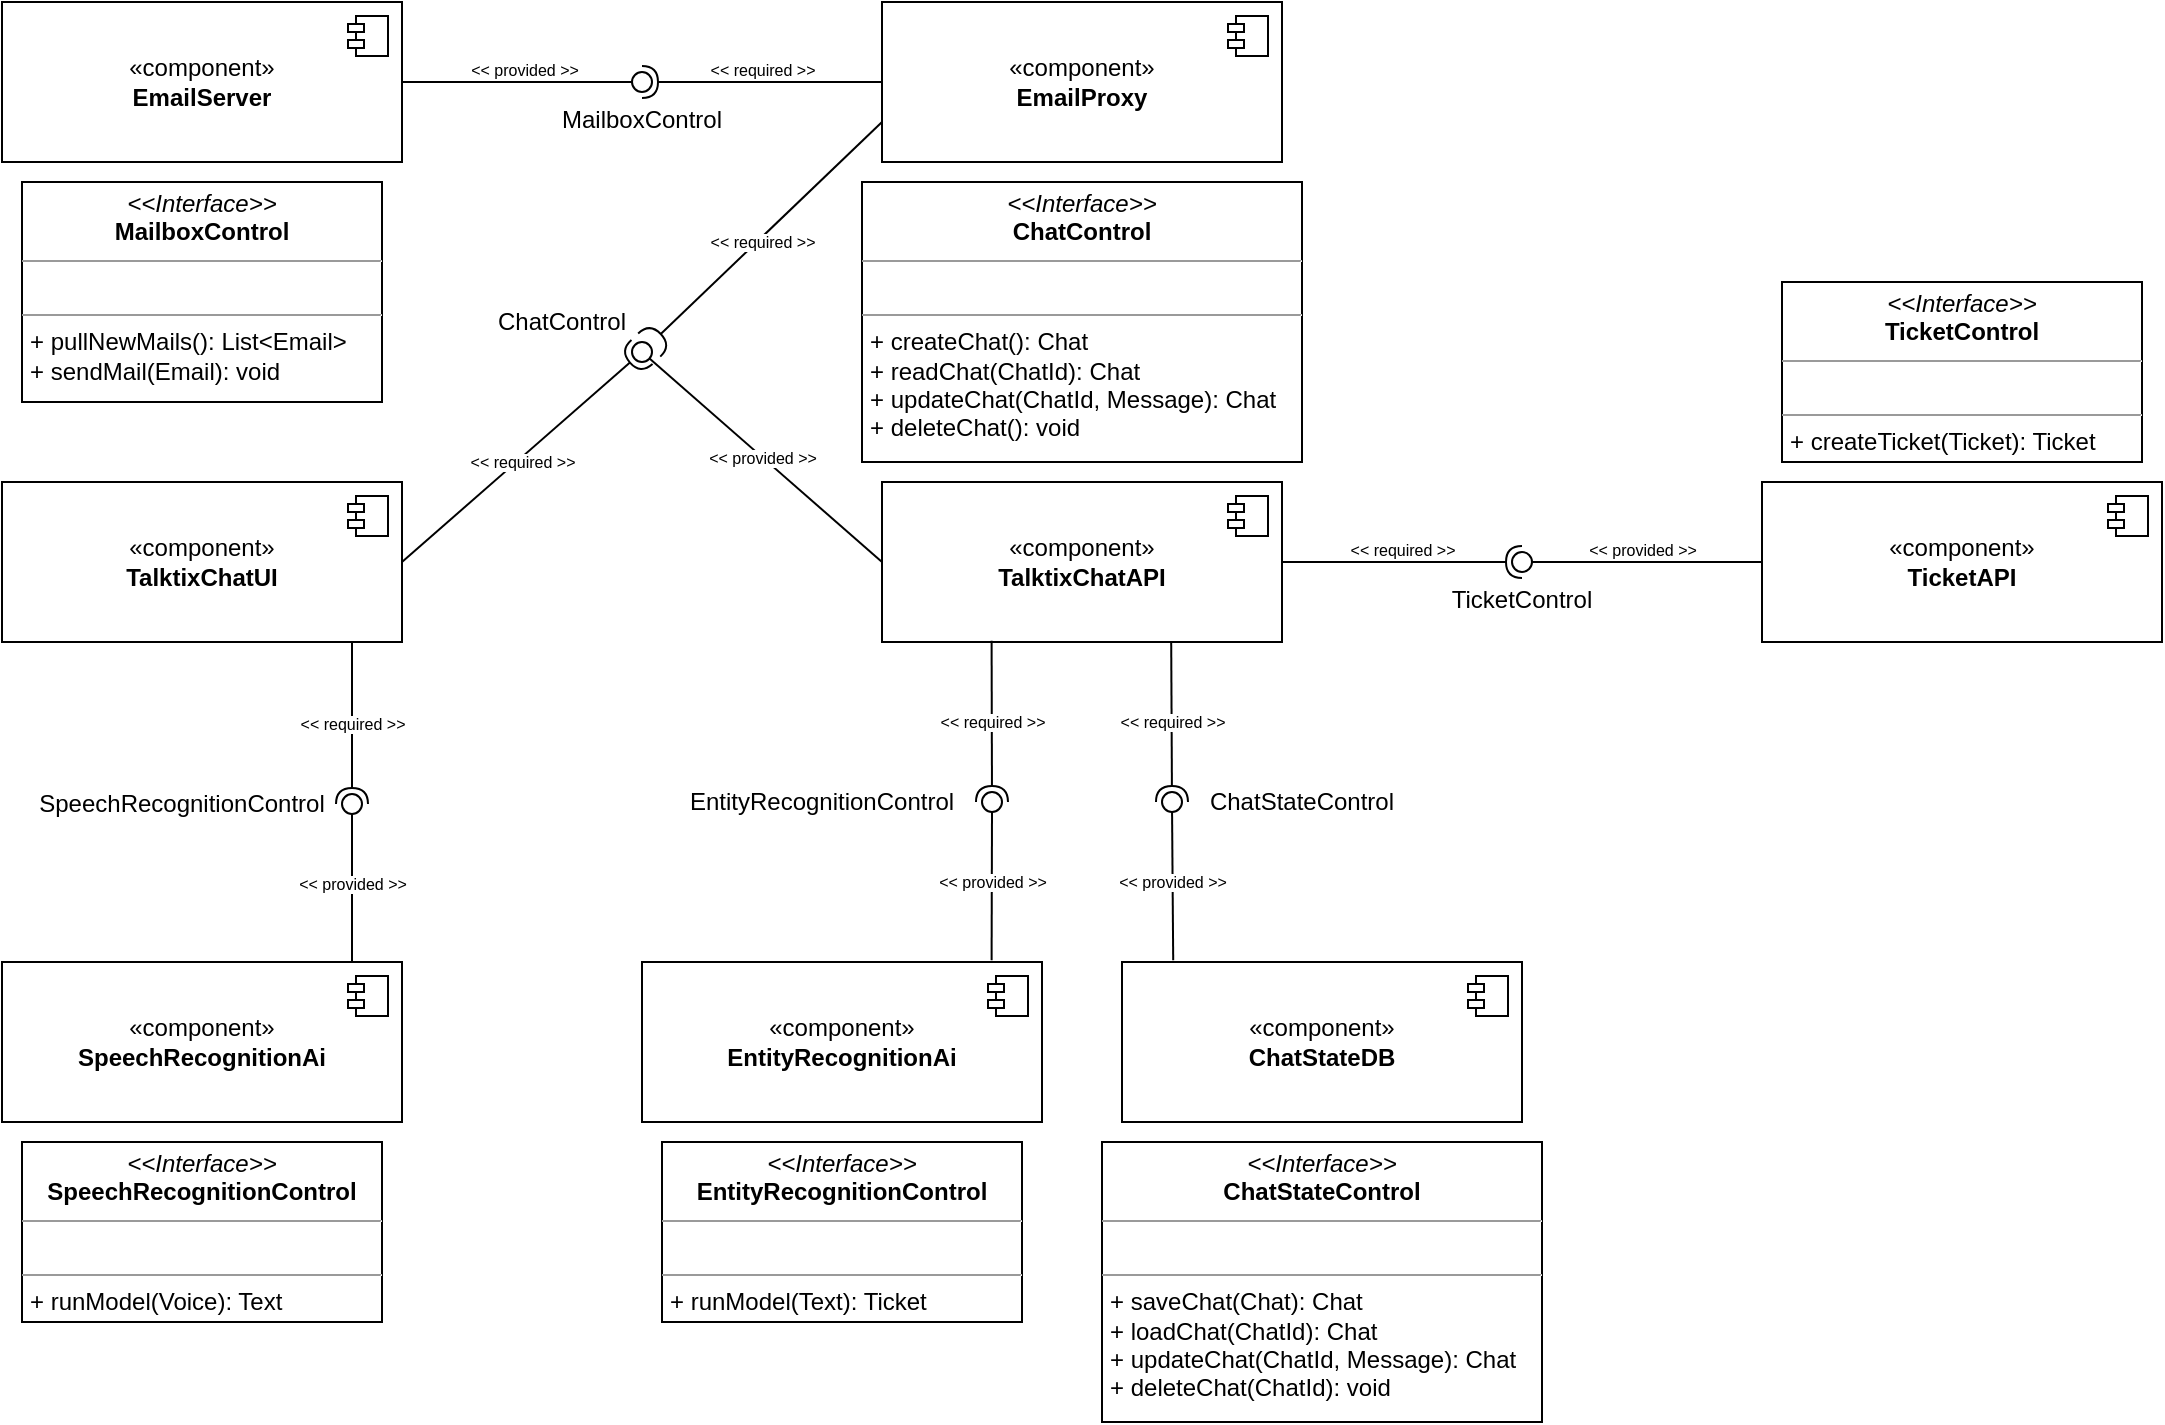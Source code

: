 <mxfile version="23.0.2" type="device" pages="9">
  <diagram name="building-blocks" id="Ht5aF9tgsDwVZgWe6dUa">
    <mxGraphModel dx="1306" dy="814" grid="1" gridSize="10" guides="1" tooltips="1" connect="1" arrows="1" fold="1" page="1" pageScale="1" pageWidth="1100" pageHeight="850" background="none" math="0" shadow="0">
      <root>
        <mxCell id="qTTrZ0-tO4medj2IrhDR-0" />
        <mxCell id="qTTrZ0-tO4medj2IrhDR-1" parent="qTTrZ0-tO4medj2IrhDR-0" />
        <mxCell id="qTTrZ0-tO4medj2IrhDR-4" value="«component»&lt;br&gt;&lt;b&gt;TalktixChatUI&lt;/b&gt;" style="html=1;dropTarget=0;whiteSpace=wrap;" parent="qTTrZ0-tO4medj2IrhDR-1" vertex="1">
          <mxGeometry y="240" width="200" height="80" as="geometry" />
        </mxCell>
        <mxCell id="qTTrZ0-tO4medj2IrhDR-5" value="" style="shape=module;jettyWidth=8;jettyHeight=4;" parent="qTTrZ0-tO4medj2IrhDR-4" vertex="1">
          <mxGeometry x="1" width="20" height="20" relative="1" as="geometry">
            <mxPoint x="-27" y="7" as="offset" />
          </mxGeometry>
        </mxCell>
        <mxCell id="qTTrZ0-tO4medj2IrhDR-6" value="«component»&lt;br&gt;&lt;b&gt;EmailServer&lt;/b&gt;" style="html=1;dropTarget=0;whiteSpace=wrap;" parent="qTTrZ0-tO4medj2IrhDR-1" vertex="1">
          <mxGeometry width="200" height="80" as="geometry" />
        </mxCell>
        <mxCell id="qTTrZ0-tO4medj2IrhDR-7" value="" style="shape=module;jettyWidth=8;jettyHeight=4;" parent="qTTrZ0-tO4medj2IrhDR-6" vertex="1">
          <mxGeometry x="1" width="20" height="20" relative="1" as="geometry">
            <mxPoint x="-27" y="7" as="offset" />
          </mxGeometry>
        </mxCell>
        <mxCell id="qTTrZ0-tO4medj2IrhDR-10" value="«component»&lt;br&gt;&lt;b&gt;EmailProxy&lt;/b&gt;" style="html=1;dropTarget=0;whiteSpace=wrap;" parent="qTTrZ0-tO4medj2IrhDR-1" vertex="1">
          <mxGeometry x="440" width="200" height="80" as="geometry" />
        </mxCell>
        <mxCell id="qTTrZ0-tO4medj2IrhDR-11" value="" style="shape=module;jettyWidth=8;jettyHeight=4;" parent="qTTrZ0-tO4medj2IrhDR-10" vertex="1">
          <mxGeometry x="1" width="20" height="20" relative="1" as="geometry">
            <mxPoint x="-27" y="7" as="offset" />
          </mxGeometry>
        </mxCell>
        <mxCell id="qTTrZ0-tO4medj2IrhDR-12" value="«component»&lt;br&gt;&lt;b&gt;EntityRecognitionAi&lt;/b&gt;" style="html=1;dropTarget=0;whiteSpace=wrap;" parent="qTTrZ0-tO4medj2IrhDR-1" vertex="1">
          <mxGeometry x="320" y="480" width="200" height="80" as="geometry" />
        </mxCell>
        <mxCell id="qTTrZ0-tO4medj2IrhDR-13" value="" style="shape=module;jettyWidth=8;jettyHeight=4;" parent="qTTrZ0-tO4medj2IrhDR-12" vertex="1">
          <mxGeometry x="1" width="20" height="20" relative="1" as="geometry">
            <mxPoint x="-27" y="7" as="offset" />
          </mxGeometry>
        </mxCell>
        <mxCell id="qTTrZ0-tO4medj2IrhDR-16" value="«component»&lt;br&gt;&lt;b&gt;TalktixChatAPI&lt;/b&gt;" style="html=1;dropTarget=0;whiteSpace=wrap;" parent="qTTrZ0-tO4medj2IrhDR-1" vertex="1">
          <mxGeometry x="440" y="240" width="200" height="80" as="geometry" />
        </mxCell>
        <mxCell id="qTTrZ0-tO4medj2IrhDR-17" value="" style="shape=module;jettyWidth=8;jettyHeight=4;" parent="qTTrZ0-tO4medj2IrhDR-16" vertex="1">
          <mxGeometry x="1" width="20" height="20" relative="1" as="geometry">
            <mxPoint x="-27" y="7" as="offset" />
          </mxGeometry>
        </mxCell>
        <mxCell id="qTTrZ0-tO4medj2IrhDR-18" value="«component»&lt;br&gt;&lt;b&gt;SpeechRecognitionAi&lt;/b&gt;" style="html=1;dropTarget=0;whiteSpace=wrap;" parent="qTTrZ0-tO4medj2IrhDR-1" vertex="1">
          <mxGeometry y="480" width="200" height="80" as="geometry" />
        </mxCell>
        <mxCell id="qTTrZ0-tO4medj2IrhDR-19" value="" style="shape=module;jettyWidth=8;jettyHeight=4;" parent="qTTrZ0-tO4medj2IrhDR-18" vertex="1">
          <mxGeometry x="1" width="20" height="20" relative="1" as="geometry">
            <mxPoint x="-27" y="7" as="offset" />
          </mxGeometry>
        </mxCell>
        <mxCell id="qTTrZ0-tO4medj2IrhDR-20" value="«component»&lt;br&gt;&lt;b&gt;ChatStateDB&lt;/b&gt;" style="html=1;dropTarget=0;whiteSpace=wrap;" parent="qTTrZ0-tO4medj2IrhDR-1" vertex="1">
          <mxGeometry x="560" y="480" width="200" height="80" as="geometry" />
        </mxCell>
        <mxCell id="qTTrZ0-tO4medj2IrhDR-21" value="" style="shape=module;jettyWidth=8;jettyHeight=4;" parent="qTTrZ0-tO4medj2IrhDR-20" vertex="1">
          <mxGeometry x="1" width="20" height="20" relative="1" as="geometry">
            <mxPoint x="-27" y="7" as="offset" />
          </mxGeometry>
        </mxCell>
        <mxCell id="GnSO1f5zmMv9-mjcR5pb-8" value="" style="rounded=0;orthogonalLoop=1;jettySize=auto;html=1;endArrow=none;endFill=0;sketch=0;sourcePerimeterSpacing=0;targetPerimeterSpacing=0;exitX=0;exitY=0.5;exitDx=0;exitDy=0;" parent="qTTrZ0-tO4medj2IrhDR-1" source="qTTrZ0-tO4medj2IrhDR-16" target="GnSO1f5zmMv9-mjcR5pb-10" edge="1">
          <mxGeometry relative="1" as="geometry">
            <mxPoint x="300" y="280" as="sourcePoint" />
          </mxGeometry>
        </mxCell>
        <mxCell id="GnSO1f5zmMv9-mjcR5pb-14" value="&amp;lt;&amp;lt; provided &amp;gt;&amp;gt;" style="edgeLabel;html=1;align=center;verticalAlign=middle;resizable=0;points=[];fontSize=8;" parent="GnSO1f5zmMv9-mjcR5pb-8" vertex="1" connectable="0">
          <mxGeometry x="-0.089" y="-1" relative="1" as="geometry">
            <mxPoint x="-8" y="-5" as="offset" />
          </mxGeometry>
        </mxCell>
        <mxCell id="GnSO1f5zmMv9-mjcR5pb-9" value="" style="rounded=0;orthogonalLoop=1;jettySize=auto;html=1;endArrow=halfCircle;endFill=0;entryX=0.5;entryY=0.5;endSize=6;strokeWidth=1;sketch=0;exitX=1;exitY=0.5;exitDx=0;exitDy=0;" parent="qTTrZ0-tO4medj2IrhDR-1" source="qTTrZ0-tO4medj2IrhDR-4" target="GnSO1f5zmMv9-mjcR5pb-10" edge="1">
          <mxGeometry relative="1" as="geometry">
            <mxPoint x="340" y="280" as="sourcePoint" />
          </mxGeometry>
        </mxCell>
        <mxCell id="GnSO1f5zmMv9-mjcR5pb-10" value="" style="ellipse;whiteSpace=wrap;html=1;align=center;aspect=fixed;resizable=0;points=[];outlineConnect=0;sketch=0;" parent="qTTrZ0-tO4medj2IrhDR-1" vertex="1">
          <mxGeometry x="315" y="170" width="10" height="10" as="geometry" />
        </mxCell>
        <mxCell id="GnSO1f5zmMv9-mjcR5pb-15" value="ChatControl" style="text;html=1;strokeColor=none;fillColor=none;align=center;verticalAlign=middle;whiteSpace=wrap;rounded=0;" parent="qTTrZ0-tO4medj2IrhDR-1" vertex="1">
          <mxGeometry x="250" y="145" width="60" height="30" as="geometry" />
        </mxCell>
        <mxCell id="GnSO1f5zmMv9-mjcR5pb-26" value="" style="rounded=0;orthogonalLoop=1;jettySize=auto;html=1;endArrow=none;endFill=0;sketch=0;sourcePerimeterSpacing=0;targetPerimeterSpacing=0;exitX=0.874;exitY=-0.011;exitDx=0;exitDy=0;exitPerimeter=0;" parent="qTTrZ0-tO4medj2IrhDR-1" source="qTTrZ0-tO4medj2IrhDR-12" target="GnSO1f5zmMv9-mjcR5pb-28" edge="1">
          <mxGeometry relative="1" as="geometry">
            <mxPoint x="450" y="400" as="sourcePoint" />
          </mxGeometry>
        </mxCell>
        <mxCell id="GnSO1f5zmMv9-mjcR5pb-27" value="" style="rounded=0;orthogonalLoop=1;jettySize=auto;html=1;endArrow=halfCircle;endFill=0;entryX=0.5;entryY=0.5;endSize=6;strokeWidth=1;sketch=0;exitX=0.274;exitY=0.992;exitDx=0;exitDy=0;exitPerimeter=0;" parent="qTTrZ0-tO4medj2IrhDR-1" source="qTTrZ0-tO4medj2IrhDR-16" target="GnSO1f5zmMv9-mjcR5pb-28" edge="1">
          <mxGeometry relative="1" as="geometry">
            <mxPoint x="490" y="400" as="sourcePoint" />
          </mxGeometry>
        </mxCell>
        <mxCell id="GnSO1f5zmMv9-mjcR5pb-28" value="" style="ellipse;whiteSpace=wrap;html=1;align=center;aspect=fixed;resizable=0;points=[];outlineConnect=0;sketch=0;" parent="qTTrZ0-tO4medj2IrhDR-1" vertex="1">
          <mxGeometry x="490" y="395" width="10" height="10" as="geometry" />
        </mxCell>
        <mxCell id="GnSO1f5zmMv9-mjcR5pb-29" value="" style="rounded=0;orthogonalLoop=1;jettySize=auto;html=1;endArrow=none;endFill=0;sketch=0;sourcePerimeterSpacing=0;targetPerimeterSpacing=0;exitX=0.128;exitY=-0.011;exitDx=0;exitDy=0;exitPerimeter=0;" parent="qTTrZ0-tO4medj2IrhDR-1" source="qTTrZ0-tO4medj2IrhDR-20" target="GnSO1f5zmMv9-mjcR5pb-31" edge="1">
          <mxGeometry relative="1" as="geometry">
            <mxPoint x="610" y="400" as="sourcePoint" />
          </mxGeometry>
        </mxCell>
        <mxCell id="GnSO1f5zmMv9-mjcR5pb-30" value="" style="rounded=0;orthogonalLoop=1;jettySize=auto;html=1;endArrow=halfCircle;endFill=0;entryX=0.5;entryY=0.5;endSize=6;strokeWidth=1;sketch=0;exitX=0.723;exitY=0.996;exitDx=0;exitDy=0;exitPerimeter=0;" parent="qTTrZ0-tO4medj2IrhDR-1" source="qTTrZ0-tO4medj2IrhDR-16" target="GnSO1f5zmMv9-mjcR5pb-31" edge="1">
          <mxGeometry relative="1" as="geometry">
            <mxPoint x="650" y="400" as="sourcePoint" />
          </mxGeometry>
        </mxCell>
        <mxCell id="GnSO1f5zmMv9-mjcR5pb-31" value="" style="ellipse;whiteSpace=wrap;html=1;align=center;aspect=fixed;resizable=0;points=[];outlineConnect=0;sketch=0;" parent="qTTrZ0-tO4medj2IrhDR-1" vertex="1">
          <mxGeometry x="580" y="395" width="10" height="10" as="geometry" />
        </mxCell>
        <mxCell id="GnSO1f5zmMv9-mjcR5pb-32" value="&amp;lt;&amp;lt; provided &amp;gt;&amp;gt;" style="edgeLabel;html=1;align=center;verticalAlign=middle;resizable=0;points=[];fontSize=8;" parent="qTTrZ0-tO4medj2IrhDR-1" vertex="1" connectable="0">
          <mxGeometry x="584.997" y="440" as="geometry" />
        </mxCell>
        <mxCell id="GnSO1f5zmMv9-mjcR5pb-33" value="&amp;lt;&amp;lt; provided &amp;gt;&amp;gt;" style="edgeLabel;html=1;align=center;verticalAlign=middle;resizable=0;points=[];fontSize=8;" parent="qTTrZ0-tO4medj2IrhDR-1" vertex="1" connectable="0">
          <mxGeometry x="494.997" y="440" as="geometry" />
        </mxCell>
        <mxCell id="GnSO1f5zmMv9-mjcR5pb-35" value="&amp;lt;&amp;lt; required &amp;gt;&amp;gt;" style="edgeLabel;html=1;align=center;verticalAlign=middle;resizable=0;points=[];fontSize=8;" parent="qTTrZ0-tO4medj2IrhDR-1" vertex="1" connectable="0">
          <mxGeometry x="494.997" y="360" as="geometry" />
        </mxCell>
        <mxCell id="GnSO1f5zmMv9-mjcR5pb-36" value="&amp;lt;&amp;lt; required &amp;gt;&amp;gt;" style="edgeLabel;html=1;align=center;verticalAlign=middle;resizable=0;points=[];fontSize=8;" parent="qTTrZ0-tO4medj2IrhDR-1" vertex="1" connectable="0">
          <mxGeometry x="584.997" y="360" as="geometry" />
        </mxCell>
        <mxCell id="GnSO1f5zmMv9-mjcR5pb-37" value="ChatStateControl" style="text;html=1;strokeColor=none;fillColor=none;align=center;verticalAlign=middle;whiteSpace=wrap;rounded=0;" parent="qTTrZ0-tO4medj2IrhDR-1" vertex="1">
          <mxGeometry x="620" y="385" width="60" height="30" as="geometry" />
        </mxCell>
        <mxCell id="GnSO1f5zmMv9-mjcR5pb-38" value="EntityRecognitionControl" style="text;html=1;strokeColor=none;fillColor=none;align=center;verticalAlign=middle;whiteSpace=wrap;rounded=0;" parent="qTTrZ0-tO4medj2IrhDR-1" vertex="1">
          <mxGeometry x="380" y="385" width="60" height="30" as="geometry" />
        </mxCell>
        <mxCell id="GnSO1f5zmMv9-mjcR5pb-54" value="" style="rounded=0;orthogonalLoop=1;jettySize=auto;html=1;endArrow=none;endFill=0;sketch=0;sourcePerimeterSpacing=0;targetPerimeterSpacing=0;exitX=0.874;exitY=-0.011;exitDx=0;exitDy=0;exitPerimeter=0;" parent="qTTrZ0-tO4medj2IrhDR-1" target="GnSO1f5zmMv9-mjcR5pb-56" edge="1">
          <mxGeometry relative="1" as="geometry">
            <mxPoint x="175" y="480" as="sourcePoint" />
          </mxGeometry>
        </mxCell>
        <mxCell id="GnSO1f5zmMv9-mjcR5pb-55" value="" style="rounded=0;orthogonalLoop=1;jettySize=auto;html=1;endArrow=halfCircle;endFill=0;entryX=0.5;entryY=0.5;endSize=6;strokeWidth=1;sketch=0;exitX=0.274;exitY=0.992;exitDx=0;exitDy=0;exitPerimeter=0;" parent="qTTrZ0-tO4medj2IrhDR-1" target="GnSO1f5zmMv9-mjcR5pb-56" edge="1">
          <mxGeometry relative="1" as="geometry">
            <mxPoint x="175" y="320" as="sourcePoint" />
          </mxGeometry>
        </mxCell>
        <mxCell id="GnSO1f5zmMv9-mjcR5pb-56" value="" style="ellipse;whiteSpace=wrap;html=1;align=center;aspect=fixed;resizable=0;points=[];outlineConnect=0;sketch=0;" parent="qTTrZ0-tO4medj2IrhDR-1" vertex="1">
          <mxGeometry x="170" y="396" width="10" height="10" as="geometry" />
        </mxCell>
        <mxCell id="GnSO1f5zmMv9-mjcR5pb-57" value="&amp;lt;&amp;lt; provided &amp;gt;&amp;gt;" style="edgeLabel;html=1;align=center;verticalAlign=middle;resizable=0;points=[];fontSize=8;" parent="qTTrZ0-tO4medj2IrhDR-1" vertex="1" connectable="0">
          <mxGeometry x="174.997" y="441" as="geometry" />
        </mxCell>
        <mxCell id="GnSO1f5zmMv9-mjcR5pb-58" value="&amp;lt;&amp;lt; required &amp;gt;&amp;gt;" style="edgeLabel;html=1;align=center;verticalAlign=middle;resizable=0;points=[];fontSize=8;" parent="qTTrZ0-tO4medj2IrhDR-1" vertex="1" connectable="0">
          <mxGeometry x="174.997" y="361" as="geometry" />
        </mxCell>
        <mxCell id="GnSO1f5zmMv9-mjcR5pb-59" value="SpeechRecognitionControl" style="text;html=1;strokeColor=none;fillColor=none;align=center;verticalAlign=middle;whiteSpace=wrap;rounded=0;" parent="qTTrZ0-tO4medj2IrhDR-1" vertex="1">
          <mxGeometry x="60" y="386" width="60" height="30" as="geometry" />
        </mxCell>
        <mxCell id="GnSO1f5zmMv9-mjcR5pb-61" value="" style="rounded=0;orthogonalLoop=1;jettySize=auto;html=1;endArrow=halfCircle;endFill=0;endSize=6;strokeWidth=1;sketch=0;exitX=0;exitY=0.75;exitDx=0;exitDy=0;" parent="qTTrZ0-tO4medj2IrhDR-1" source="qTTrZ0-tO4medj2IrhDR-10" target="GnSO1f5zmMv9-mjcR5pb-10" edge="1">
          <mxGeometry relative="1" as="geometry">
            <mxPoint x="495" y="80" as="sourcePoint" />
          </mxGeometry>
        </mxCell>
        <mxCell id="GnSO1f5zmMv9-mjcR5pb-64" value="&amp;lt;&amp;lt; required &amp;gt;&amp;gt;" style="edgeLabel;html=1;align=center;verticalAlign=middle;resizable=0;points=[];fontSize=8;" parent="qTTrZ0-tO4medj2IrhDR-1" vertex="1" connectable="0">
          <mxGeometry x="379.997" y="120" as="geometry" />
        </mxCell>
        <mxCell id="GnSO1f5zmMv9-mjcR5pb-75" value="&lt;p style=&quot;margin:0px;margin-top:4px;text-align:center;&quot;&gt;&lt;i&gt;&amp;lt;&amp;lt;Interface&amp;gt;&amp;gt;&lt;/i&gt;&lt;br&gt;&lt;b&gt;MailboxControl&lt;/b&gt;&lt;/p&gt;&lt;hr size=&quot;1&quot;&gt;&lt;p style=&quot;margin:0px;margin-left:4px;&quot;&gt;&lt;br&gt;&lt;/p&gt;&lt;hr size=&quot;1&quot;&gt;&lt;p style=&quot;margin:0px;margin-left:4px;&quot;&gt;+ pullNewMails(): List&amp;lt;Email&amp;gt;&lt;br&gt;+ sendMail(Email): void&lt;/p&gt;" style="verticalAlign=top;align=left;overflow=fill;fontSize=12;fontFamily=Helvetica;html=1;whiteSpace=wrap;" parent="qTTrZ0-tO4medj2IrhDR-1" vertex="1">
          <mxGeometry x="10" y="90" width="180" height="110" as="geometry" />
        </mxCell>
        <mxCell id="GnSO1f5zmMv9-mjcR5pb-76" value="&lt;p style=&quot;margin:0px;margin-top:4px;text-align:center;&quot;&gt;&lt;i&gt;&amp;lt;&amp;lt;Interface&amp;gt;&amp;gt;&lt;/i&gt;&lt;br&gt;&lt;b&gt;ChatControl&lt;/b&gt;&lt;/p&gt;&lt;hr size=&quot;1&quot;&gt;&lt;p style=&quot;margin:0px;margin-left:4px;&quot;&gt;&lt;br&gt;&lt;/p&gt;&lt;hr size=&quot;1&quot;&gt;&lt;p style=&quot;margin:0px;margin-left:4px;&quot;&gt;+ createChat(): Chat&lt;/p&gt;&lt;p style=&quot;margin:0px;margin-left:4px;&quot;&gt;+ readChat(ChatId): Chat&lt;br&gt;&lt;/p&gt;&lt;p style=&quot;margin:0px;margin-left:4px;&quot;&gt;+ updateChat(ChatId, Message): Chat&lt;/p&gt;&lt;p style=&quot;margin:0px;margin-left:4px;&quot;&gt;+ deleteChat(): void&lt;/p&gt;" style="verticalAlign=top;align=left;overflow=fill;fontSize=12;fontFamily=Helvetica;html=1;whiteSpace=wrap;" parent="qTTrZ0-tO4medj2IrhDR-1" vertex="1">
          <mxGeometry x="430" y="90" width="220" height="140" as="geometry" />
        </mxCell>
        <mxCell id="GnSO1f5zmMv9-mjcR5pb-78" value="&lt;p style=&quot;margin:0px;margin-top:4px;text-align:center;&quot;&gt;&lt;i&gt;&amp;lt;&amp;lt;Interface&amp;gt;&amp;gt;&lt;/i&gt;&lt;br&gt;&lt;b&gt;ChatStateControl&lt;/b&gt;&lt;/p&gt;&lt;hr size=&quot;1&quot;&gt;&lt;p style=&quot;margin:0px;margin-left:4px;&quot;&gt;&lt;br&gt;&lt;/p&gt;&lt;hr size=&quot;1&quot;&gt;&lt;p style=&quot;margin:0px;margin-left:4px;&quot;&gt;+ saveChat(Chat): Chat&lt;/p&gt;&lt;p style=&quot;margin:0px;margin-left:4px;&quot;&gt;+ loadChat(ChatId): Chat&lt;br&gt;&lt;/p&gt;&lt;p style=&quot;margin:0px;margin-left:4px;&quot;&gt;+ updateChat(ChatId, Message): Chat&lt;/p&gt;&lt;p style=&quot;margin:0px;margin-left:4px;&quot;&gt;+ deleteChat(ChatId): void&lt;/p&gt;" style="verticalAlign=top;align=left;overflow=fill;fontSize=12;fontFamily=Helvetica;html=1;whiteSpace=wrap;" parent="qTTrZ0-tO4medj2IrhDR-1" vertex="1">
          <mxGeometry x="550" y="570" width="220" height="140" as="geometry" />
        </mxCell>
        <mxCell id="GnSO1f5zmMv9-mjcR5pb-79" value="&lt;p style=&quot;margin:0px;margin-top:4px;text-align:center;&quot;&gt;&lt;i&gt;&amp;lt;&amp;lt;Interface&amp;gt;&amp;gt;&lt;/i&gt;&lt;br&gt;&lt;b&gt;EntityRecognitionControl&lt;/b&gt;&lt;/p&gt;&lt;hr size=&quot;1&quot;&gt;&lt;p style=&quot;margin:0px;margin-left:4px;&quot;&gt;&lt;br&gt;&lt;/p&gt;&lt;hr size=&quot;1&quot;&gt;&lt;p style=&quot;margin:0px;margin-left:4px;&quot;&gt;+ runModel(Text): Ticket&lt;/p&gt;" style="verticalAlign=top;align=left;overflow=fill;fontSize=12;fontFamily=Helvetica;html=1;whiteSpace=wrap;" parent="qTTrZ0-tO4medj2IrhDR-1" vertex="1">
          <mxGeometry x="330" y="570" width="180" height="90" as="geometry" />
        </mxCell>
        <mxCell id="GnSO1f5zmMv9-mjcR5pb-82" value="«component»&lt;br&gt;&lt;b&gt;TicketAPI&lt;/b&gt;" style="html=1;dropTarget=0;whiteSpace=wrap;" parent="qTTrZ0-tO4medj2IrhDR-1" vertex="1">
          <mxGeometry x="880" y="240" width="200" height="80" as="geometry" />
        </mxCell>
        <mxCell id="GnSO1f5zmMv9-mjcR5pb-83" value="" style="shape=module;jettyWidth=8;jettyHeight=4;" parent="GnSO1f5zmMv9-mjcR5pb-82" vertex="1">
          <mxGeometry x="1" width="20" height="20" relative="1" as="geometry">
            <mxPoint x="-27" y="7" as="offset" />
          </mxGeometry>
        </mxCell>
        <mxCell id="GnSO1f5zmMv9-mjcR5pb-84" value="" style="rounded=0;orthogonalLoop=1;jettySize=auto;html=1;endArrow=none;endFill=0;sketch=0;sourcePerimeterSpacing=0;targetPerimeterSpacing=0;exitX=0;exitY=0.5;exitDx=0;exitDy=0;" parent="qTTrZ0-tO4medj2IrhDR-1" target="GnSO1f5zmMv9-mjcR5pb-87" edge="1">
          <mxGeometry relative="1" as="geometry">
            <mxPoint x="880" y="280" as="sourcePoint" />
          </mxGeometry>
        </mxCell>
        <mxCell id="GnSO1f5zmMv9-mjcR5pb-85" value="&amp;lt;&amp;lt; provided &amp;gt;&amp;gt;" style="edgeLabel;html=1;align=center;verticalAlign=middle;resizable=0;points=[];fontSize=8;" parent="GnSO1f5zmMv9-mjcR5pb-84" vertex="1" connectable="0">
          <mxGeometry x="-0.089" y="-1" relative="1" as="geometry">
            <mxPoint x="-8" y="-5" as="offset" />
          </mxGeometry>
        </mxCell>
        <mxCell id="GnSO1f5zmMv9-mjcR5pb-86" value="" style="rounded=0;orthogonalLoop=1;jettySize=auto;html=1;endArrow=halfCircle;endFill=0;entryX=0.5;entryY=0.5;endSize=6;strokeWidth=1;sketch=0;" parent="qTTrZ0-tO4medj2IrhDR-1" target="GnSO1f5zmMv9-mjcR5pb-87" edge="1">
          <mxGeometry relative="1" as="geometry">
            <mxPoint x="640" y="280" as="sourcePoint" />
          </mxGeometry>
        </mxCell>
        <mxCell id="GnSO1f5zmMv9-mjcR5pb-87" value="" style="ellipse;whiteSpace=wrap;html=1;align=center;aspect=fixed;resizable=0;points=[];outlineConnect=0;sketch=0;" parent="qTTrZ0-tO4medj2IrhDR-1" vertex="1">
          <mxGeometry x="755" y="275" width="10" height="10" as="geometry" />
        </mxCell>
        <mxCell id="GnSO1f5zmMv9-mjcR5pb-88" value="&amp;lt;&amp;lt; required &amp;gt;&amp;gt;" style="text;html=1;align=center;verticalAlign=middle;resizable=0;points=[];autosize=1;strokeColor=none;fillColor=none;fontSize=8;" parent="qTTrZ0-tO4medj2IrhDR-1" vertex="1">
          <mxGeometry x="660" y="264" width="80" height="20" as="geometry" />
        </mxCell>
        <mxCell id="GnSO1f5zmMv9-mjcR5pb-89" value="TicketControl" style="text;html=1;strokeColor=none;fillColor=none;align=center;verticalAlign=middle;whiteSpace=wrap;rounded=0;" parent="qTTrZ0-tO4medj2IrhDR-1" vertex="1">
          <mxGeometry x="730" y="284" width="60" height="30" as="geometry" />
        </mxCell>
        <mxCell id="GnSO1f5zmMv9-mjcR5pb-90" value="&lt;p style=&quot;margin:0px;margin-top:4px;text-align:center;&quot;&gt;&lt;i&gt;&amp;lt;&amp;lt;Interface&amp;gt;&amp;gt;&lt;/i&gt;&lt;br&gt;&lt;b&gt;TicketControl&lt;/b&gt;&lt;/p&gt;&lt;hr size=&quot;1&quot;&gt;&lt;p style=&quot;margin:0px;margin-left:4px;&quot;&gt;&lt;br&gt;&lt;/p&gt;&lt;hr size=&quot;1&quot;&gt;&lt;p style=&quot;margin:0px;margin-left:4px;&quot;&gt;+ createTicket(Ticket): Ticket&lt;/p&gt;" style="verticalAlign=top;align=left;overflow=fill;fontSize=12;fontFamily=Helvetica;html=1;whiteSpace=wrap;" parent="qTTrZ0-tO4medj2IrhDR-1" vertex="1">
          <mxGeometry x="890" y="140" width="180" height="90" as="geometry" />
        </mxCell>
        <mxCell id="GnSO1f5zmMv9-mjcR5pb-91" value="" style="rounded=0;orthogonalLoop=1;jettySize=auto;html=1;endArrow=none;endFill=0;sketch=0;sourcePerimeterSpacing=0;targetPerimeterSpacing=0;exitX=1;exitY=0.5;exitDx=0;exitDy=0;" parent="qTTrZ0-tO4medj2IrhDR-1" source="qTTrZ0-tO4medj2IrhDR-6" target="GnSO1f5zmMv9-mjcR5pb-94" edge="1">
          <mxGeometry relative="1" as="geometry">
            <mxPoint x="290" y="100" as="sourcePoint" />
          </mxGeometry>
        </mxCell>
        <mxCell id="GnSO1f5zmMv9-mjcR5pb-92" value="&amp;lt;&amp;lt; provided &amp;gt;&amp;gt;" style="edgeLabel;html=1;align=center;verticalAlign=middle;resizable=0;points=[];fontSize=8;" parent="GnSO1f5zmMv9-mjcR5pb-91" vertex="1" connectable="0">
          <mxGeometry x="-0.089" y="-1" relative="1" as="geometry">
            <mxPoint x="8" y="-7" as="offset" />
          </mxGeometry>
        </mxCell>
        <mxCell id="GnSO1f5zmMv9-mjcR5pb-93" value="" style="rounded=0;orthogonalLoop=1;jettySize=auto;html=1;endArrow=halfCircle;endFill=0;entryX=0.5;entryY=0.5;endSize=6;strokeWidth=1;sketch=0;exitX=0;exitY=0.5;exitDx=0;exitDy=0;" parent="qTTrZ0-tO4medj2IrhDR-1" source="qTTrZ0-tO4medj2IrhDR-10" target="GnSO1f5zmMv9-mjcR5pb-94" edge="1">
          <mxGeometry relative="1" as="geometry">
            <mxPoint x="200" y="40" as="sourcePoint" />
          </mxGeometry>
        </mxCell>
        <mxCell id="GnSO1f5zmMv9-mjcR5pb-94" value="" style="ellipse;whiteSpace=wrap;html=1;align=center;aspect=fixed;resizable=0;points=[];outlineConnect=0;sketch=0;" parent="qTTrZ0-tO4medj2IrhDR-1" vertex="1">
          <mxGeometry x="315" y="35" width="10" height="10" as="geometry" />
        </mxCell>
        <mxCell id="GnSO1f5zmMv9-mjcR5pb-95" value="&amp;lt;&amp;lt; required &amp;gt;&amp;gt;" style="text;html=1;align=center;verticalAlign=middle;resizable=0;points=[];autosize=1;strokeColor=none;fillColor=none;fontSize=8;" parent="qTTrZ0-tO4medj2IrhDR-1" vertex="1">
          <mxGeometry x="340" y="24" width="80" height="20" as="geometry" />
        </mxCell>
        <mxCell id="GnSO1f5zmMv9-mjcR5pb-96" value="MailboxControl" style="text;html=1;strokeColor=none;fillColor=none;align=center;verticalAlign=middle;whiteSpace=wrap;rounded=0;" parent="qTTrZ0-tO4medj2IrhDR-1" vertex="1">
          <mxGeometry x="290" y="44" width="60" height="30" as="geometry" />
        </mxCell>
        <mxCell id="GnSO1f5zmMv9-mjcR5pb-97" value="&amp;lt;&amp;lt; required &amp;gt;&amp;gt;" style="edgeLabel;html=1;align=center;verticalAlign=middle;resizable=0;points=[];fontSize=8;" parent="qTTrZ0-tO4medj2IrhDR-1" vertex="1" connectable="0">
          <mxGeometry x="259.997" y="230" as="geometry" />
        </mxCell>
        <mxCell id="GnSO1f5zmMv9-mjcR5pb-98" value="&lt;p style=&quot;margin:0px;margin-top:4px;text-align:center;&quot;&gt;&lt;i&gt;&amp;lt;&amp;lt;Interface&amp;gt;&amp;gt;&lt;/i&gt;&lt;br&gt;&lt;b&gt;SpeechRecognitionControl&lt;/b&gt;&lt;/p&gt;&lt;hr size=&quot;1&quot;&gt;&lt;p style=&quot;margin:0px;margin-left:4px;&quot;&gt;&lt;br&gt;&lt;/p&gt;&lt;hr size=&quot;1&quot;&gt;&lt;p style=&quot;margin:0px;margin-left:4px;&quot;&gt;+ runModel(Voice): Text&lt;/p&gt;" style="verticalAlign=top;align=left;overflow=fill;fontSize=12;fontFamily=Helvetica;html=1;whiteSpace=wrap;" parent="qTTrZ0-tO4medj2IrhDR-1" vertex="1">
          <mxGeometry x="10" y="570" width="180" height="90" as="geometry" />
        </mxCell>
      </root>
    </mxGraphModel>
  </diagram>
  <diagram name="components" id="5f0bae14-7c28-e335-631c-24af17079c00">
    <mxGraphModel dx="1306" dy="947" grid="1" gridSize="10" guides="1" tooltips="1" connect="1" arrows="1" fold="1" page="1" pageScale="1" pageWidth="1100" pageHeight="850" background="none" math="0" shadow="0">
      <root>
        <mxCell id="0" />
        <mxCell id="1" parent="0" />
        <mxCell id="alT29B9iB8oToWtnu3cp-24" style="edgeStyle=orthogonalEdgeStyle;rounded=0;orthogonalLoop=1;jettySize=auto;html=1;dashed=1;" parent="1" source="alT29B9iB8oToWtnu3cp-1" target="alT29B9iB8oToWtnu3cp-20" edge="1">
          <mxGeometry relative="1" as="geometry" />
        </mxCell>
        <mxCell id="alT29B9iB8oToWtnu3cp-26" value="" style="edgeStyle=orthogonalEdgeStyle;rounded=0;orthogonalLoop=1;jettySize=auto;html=1;dashed=1;" parent="1" source="alT29B9iB8oToWtnu3cp-1" target="alT29B9iB8oToWtnu3cp-22" edge="1">
          <mxGeometry relative="1" as="geometry" />
        </mxCell>
        <mxCell id="alT29B9iB8oToWtnu3cp-1" value="«component»&lt;br&gt;&lt;b&gt;TalktixChatUI&lt;/b&gt;" style="html=1;dropTarget=0;whiteSpace=wrap;" parent="1" vertex="1">
          <mxGeometry x="40" y="280" width="200" height="80" as="geometry" />
        </mxCell>
        <mxCell id="alT29B9iB8oToWtnu3cp-2" value="" style="shape=module;jettyWidth=8;jettyHeight=4;" parent="alT29B9iB8oToWtnu3cp-1" vertex="1">
          <mxGeometry x="1" width="20" height="20" relative="1" as="geometry">
            <mxPoint x="-27" y="7" as="offset" />
          </mxGeometry>
        </mxCell>
        <mxCell id="alT29B9iB8oToWtnu3cp-12" value="«component»&lt;br&gt;&lt;b&gt;EmailServer&lt;/b&gt;" style="html=1;dropTarget=0;whiteSpace=wrap;" parent="1" vertex="1">
          <mxGeometry x="40" y="80" width="200" height="80" as="geometry" />
        </mxCell>
        <mxCell id="alT29B9iB8oToWtnu3cp-13" value="" style="shape=module;jettyWidth=8;jettyHeight=4;" parent="alT29B9iB8oToWtnu3cp-12" vertex="1">
          <mxGeometry x="1" width="20" height="20" relative="1" as="geometry">
            <mxPoint x="-27" y="7" as="offset" />
          </mxGeometry>
        </mxCell>
        <mxCell id="alT29B9iB8oToWtnu3cp-30" value="" style="edgeStyle=orthogonalEdgeStyle;rounded=0;orthogonalLoop=1;jettySize=auto;html=1;dashed=1;" parent="1" source="alT29B9iB8oToWtnu3cp-16" target="alT29B9iB8oToWtnu3cp-20" edge="1">
          <mxGeometry relative="1" as="geometry" />
        </mxCell>
        <mxCell id="alT29B9iB8oToWtnu3cp-32" value="" style="edgeStyle=orthogonalEdgeStyle;rounded=0;orthogonalLoop=1;jettySize=auto;html=1;dashed=1;" parent="1" source="alT29B9iB8oToWtnu3cp-16" target="alT29B9iB8oToWtnu3cp-12" edge="1">
          <mxGeometry relative="1" as="geometry" />
        </mxCell>
        <mxCell id="alT29B9iB8oToWtnu3cp-16" value="«component»&lt;br&gt;&lt;b&gt;EmailProxy&lt;/b&gt;" style="html=1;dropTarget=0;whiteSpace=wrap;" parent="1" vertex="1">
          <mxGeometry x="600" y="80" width="200" height="80" as="geometry" />
        </mxCell>
        <mxCell id="alT29B9iB8oToWtnu3cp-17" value="" style="shape=module;jettyWidth=8;jettyHeight=4;" parent="alT29B9iB8oToWtnu3cp-16" vertex="1">
          <mxGeometry x="1" width="20" height="20" relative="1" as="geometry">
            <mxPoint x="-27" y="7" as="offset" />
          </mxGeometry>
        </mxCell>
        <mxCell id="alT29B9iB8oToWtnu3cp-18" value="«component»&lt;br&gt;&lt;b&gt;EntityRecognitionAi&lt;/b&gt;" style="html=1;dropTarget=0;whiteSpace=wrap;" parent="1" vertex="1">
          <mxGeometry x="360" y="400" width="200" height="80" as="geometry" />
        </mxCell>
        <mxCell id="alT29B9iB8oToWtnu3cp-19" value="" style="shape=module;jettyWidth=8;jettyHeight=4;" parent="alT29B9iB8oToWtnu3cp-18" vertex="1">
          <mxGeometry x="1" width="20" height="20" relative="1" as="geometry">
            <mxPoint x="-27" y="7" as="offset" />
          </mxGeometry>
        </mxCell>
        <mxCell id="alT29B9iB8oToWtnu3cp-25" value="" style="edgeStyle=orthogonalEdgeStyle;rounded=0;orthogonalLoop=1;jettySize=auto;html=1;exitX=0.5;exitY=1;exitDx=0;exitDy=0;dashed=1;" parent="1" source="alT29B9iB8oToWtnu3cp-20" target="alT29B9iB8oToWtnu3cp-18" edge="1">
          <mxGeometry relative="1" as="geometry">
            <Array as="points">
              <mxPoint x="700" y="380" />
              <mxPoint x="460" y="380" />
            </Array>
          </mxGeometry>
        </mxCell>
        <mxCell id="alT29B9iB8oToWtnu3cp-29" style="edgeStyle=orthogonalEdgeStyle;rounded=0;orthogonalLoop=1;jettySize=auto;html=1;dashed=1;" parent="1" source="alT29B9iB8oToWtnu3cp-20" edge="1">
          <mxGeometry relative="1" as="geometry">
            <mxPoint x="700" y="400" as="targetPoint" />
          </mxGeometry>
        </mxCell>
        <mxCell id="alT29B9iB8oToWtnu3cp-20" value="«component»&lt;br&gt;&lt;b&gt;TalktixChatAPI&lt;/b&gt;" style="html=1;dropTarget=0;whiteSpace=wrap;" parent="1" vertex="1">
          <mxGeometry x="600" y="280" width="200" height="80" as="geometry" />
        </mxCell>
        <mxCell id="alT29B9iB8oToWtnu3cp-21" value="" style="shape=module;jettyWidth=8;jettyHeight=4;" parent="alT29B9iB8oToWtnu3cp-20" vertex="1">
          <mxGeometry x="1" width="20" height="20" relative="1" as="geometry">
            <mxPoint x="-27" y="7" as="offset" />
          </mxGeometry>
        </mxCell>
        <mxCell id="alT29B9iB8oToWtnu3cp-22" value="«component»&lt;br&gt;&lt;b&gt;SpeechRecognitionAi&lt;/b&gt;" style="html=1;dropTarget=0;whiteSpace=wrap;" parent="1" vertex="1">
          <mxGeometry x="40" y="400" width="200" height="80" as="geometry" />
        </mxCell>
        <mxCell id="alT29B9iB8oToWtnu3cp-23" value="" style="shape=module;jettyWidth=8;jettyHeight=4;" parent="alT29B9iB8oToWtnu3cp-22" vertex="1">
          <mxGeometry x="1" width="20" height="20" relative="1" as="geometry">
            <mxPoint x="-27" y="7" as="offset" />
          </mxGeometry>
        </mxCell>
        <mxCell id="alT29B9iB8oToWtnu3cp-27" value="«component»&lt;br&gt;&lt;b&gt;ChatStateDB&lt;/b&gt;" style="html=1;dropTarget=0;whiteSpace=wrap;" parent="1" vertex="1">
          <mxGeometry x="600" y="400" width="200" height="80" as="geometry" />
        </mxCell>
        <mxCell id="alT29B9iB8oToWtnu3cp-28" value="" style="shape=module;jettyWidth=8;jettyHeight=4;" parent="alT29B9iB8oToWtnu3cp-27" vertex="1">
          <mxGeometry x="1" width="20" height="20" relative="1" as="geometry">
            <mxPoint x="-27" y="7" as="offset" />
          </mxGeometry>
        </mxCell>
        <mxCell id="8ZKo2oPMLd3ubvo1c5p1-1" value="«component»&lt;br&gt;&lt;b&gt;TicketAPI&lt;/b&gt;" style="html=1;dropTarget=0;whiteSpace=wrap;" parent="1" vertex="1">
          <mxGeometry x="840" y="400" width="200" height="80" as="geometry" />
        </mxCell>
        <mxCell id="8ZKo2oPMLd3ubvo1c5p1-2" value="" style="shape=module;jettyWidth=8;jettyHeight=4;" parent="8ZKo2oPMLd3ubvo1c5p1-1" vertex="1">
          <mxGeometry x="1" width="20" height="20" relative="1" as="geometry">
            <mxPoint x="-27" y="7" as="offset" />
          </mxGeometry>
        </mxCell>
        <mxCell id="8ZKo2oPMLd3ubvo1c5p1-3" style="edgeStyle=orthogonalEdgeStyle;rounded=0;orthogonalLoop=1;jettySize=auto;html=1;entryX=0.5;entryY=0;entryDx=0;entryDy=0;exitX=0.5;exitY=1;exitDx=0;exitDy=0;dashed=1;" parent="1" source="alT29B9iB8oToWtnu3cp-20" target="8ZKo2oPMLd3ubvo1c5p1-1" edge="1">
          <mxGeometry relative="1" as="geometry">
            <mxPoint x="710" y="370" as="sourcePoint" />
            <mxPoint x="710" y="410" as="targetPoint" />
          </mxGeometry>
        </mxCell>
      </root>
    </mxGraphModel>
  </diagram>
  <diagram name="components v2" id="A1tJsbZ0Mv_JBIStFZ8U">
    <mxGraphModel dx="1306" dy="814" grid="1" gridSize="10" guides="1" tooltips="1" connect="1" arrows="1" fold="1" page="1" pageScale="1" pageWidth="1100" pageHeight="850" background="none" math="0" shadow="0">
      <root>
        <mxCell id="NBDm9-A38XEZjQ1CCfIt-0" />
        <mxCell id="NBDm9-A38XEZjQ1CCfIt-1" parent="NBDm9-A38XEZjQ1CCfIt-0" />
        <mxCell id="NBDm9-A38XEZjQ1CCfIt-2" style="edgeStyle=orthogonalEdgeStyle;rounded=0;orthogonalLoop=1;jettySize=auto;html=1;dashed=1;" parent="NBDm9-A38XEZjQ1CCfIt-1" source="NBDm9-A38XEZjQ1CCfIt-4" target="NBDm9-A38XEZjQ1CCfIt-16" edge="1">
          <mxGeometry relative="1" as="geometry" />
        </mxCell>
        <mxCell id="NBDm9-A38XEZjQ1CCfIt-3" value="" style="edgeStyle=orthogonalEdgeStyle;rounded=0;orthogonalLoop=1;jettySize=auto;html=1;dashed=1;" parent="NBDm9-A38XEZjQ1CCfIt-1" source="NBDm9-A38XEZjQ1CCfIt-4" target="NBDm9-A38XEZjQ1CCfIt-18" edge="1">
          <mxGeometry relative="1" as="geometry" />
        </mxCell>
        <mxCell id="NBDm9-A38XEZjQ1CCfIt-4" value="«component»&lt;br&gt;&lt;b&gt;TalktixChatUI&lt;/b&gt;" style="html=1;dropTarget=0;whiteSpace=wrap;" parent="NBDm9-A38XEZjQ1CCfIt-1" vertex="1">
          <mxGeometry x="40" y="280" width="200" height="80" as="geometry" />
        </mxCell>
        <mxCell id="NBDm9-A38XEZjQ1CCfIt-5" value="" style="shape=module;jettyWidth=8;jettyHeight=4;" parent="NBDm9-A38XEZjQ1CCfIt-4" vertex="1">
          <mxGeometry x="1" width="20" height="20" relative="1" as="geometry">
            <mxPoint x="-27" y="7" as="offset" />
          </mxGeometry>
        </mxCell>
        <mxCell id="NBDm9-A38XEZjQ1CCfIt-6" value="«component»&lt;br&gt;&lt;b&gt;EmailServer&lt;/b&gt;" style="html=1;dropTarget=0;whiteSpace=wrap;" parent="NBDm9-A38XEZjQ1CCfIt-1" vertex="1">
          <mxGeometry x="40" y="80" width="200" height="80" as="geometry" />
        </mxCell>
        <mxCell id="NBDm9-A38XEZjQ1CCfIt-7" value="" style="shape=module;jettyWidth=8;jettyHeight=4;" parent="NBDm9-A38XEZjQ1CCfIt-6" vertex="1">
          <mxGeometry x="1" width="20" height="20" relative="1" as="geometry">
            <mxPoint x="-27" y="7" as="offset" />
          </mxGeometry>
        </mxCell>
        <mxCell id="NBDm9-A38XEZjQ1CCfIt-8" value="" style="edgeStyle=orthogonalEdgeStyle;rounded=0;orthogonalLoop=1;jettySize=auto;html=1;dashed=1;" parent="NBDm9-A38XEZjQ1CCfIt-1" source="NBDm9-A38XEZjQ1CCfIt-10" target="NBDm9-A38XEZjQ1CCfIt-16" edge="1">
          <mxGeometry relative="1" as="geometry" />
        </mxCell>
        <mxCell id="NBDm9-A38XEZjQ1CCfIt-9" value="" style="edgeStyle=orthogonalEdgeStyle;rounded=0;orthogonalLoop=1;jettySize=auto;html=1;dashed=1;" parent="NBDm9-A38XEZjQ1CCfIt-1" source="NBDm9-A38XEZjQ1CCfIt-10" target="NBDm9-A38XEZjQ1CCfIt-6" edge="1">
          <mxGeometry relative="1" as="geometry" />
        </mxCell>
        <mxCell id="NBDm9-A38XEZjQ1CCfIt-10" value="«component»&lt;br&gt;&lt;b&gt;EmailProxy&lt;/b&gt;" style="html=1;dropTarget=0;whiteSpace=wrap;" parent="NBDm9-A38XEZjQ1CCfIt-1" vertex="1">
          <mxGeometry x="600" y="80" width="200" height="80" as="geometry" />
        </mxCell>
        <mxCell id="NBDm9-A38XEZjQ1CCfIt-11" value="" style="shape=module;jettyWidth=8;jettyHeight=4;" parent="NBDm9-A38XEZjQ1CCfIt-10" vertex="1">
          <mxGeometry x="1" width="20" height="20" relative="1" as="geometry">
            <mxPoint x="-27" y="7" as="offset" />
          </mxGeometry>
        </mxCell>
        <mxCell id="NBDm9-A38XEZjQ1CCfIt-12" value="«component»&lt;br&gt;&lt;b&gt;EntityRecognitionAI&lt;/b&gt;" style="html=1;dropTarget=0;whiteSpace=wrap;" parent="NBDm9-A38XEZjQ1CCfIt-1" vertex="1">
          <mxGeometry x="360" y="400" width="200" height="80" as="geometry" />
        </mxCell>
        <mxCell id="NBDm9-A38XEZjQ1CCfIt-13" value="" style="shape=module;jettyWidth=8;jettyHeight=4;" parent="NBDm9-A38XEZjQ1CCfIt-12" vertex="1">
          <mxGeometry x="1" width="20" height="20" relative="1" as="geometry">
            <mxPoint x="-27" y="7" as="offset" />
          </mxGeometry>
        </mxCell>
        <mxCell id="NBDm9-A38XEZjQ1CCfIt-14" value="" style="edgeStyle=orthogonalEdgeStyle;rounded=0;orthogonalLoop=1;jettySize=auto;html=1;exitX=0.5;exitY=1;exitDx=0;exitDy=0;dashed=1;" parent="NBDm9-A38XEZjQ1CCfIt-1" source="NBDm9-A38XEZjQ1CCfIt-16" target="NBDm9-A38XEZjQ1CCfIt-12" edge="1">
          <mxGeometry relative="1" as="geometry">
            <Array as="points">
              <mxPoint x="700" y="380" />
              <mxPoint x="460" y="380" />
            </Array>
          </mxGeometry>
        </mxCell>
        <mxCell id="NBDm9-A38XEZjQ1CCfIt-15" style="edgeStyle=orthogonalEdgeStyle;rounded=0;orthogonalLoop=1;jettySize=auto;html=1;dashed=1;" parent="NBDm9-A38XEZjQ1CCfIt-1" source="NBDm9-A38XEZjQ1CCfIt-16" edge="1">
          <mxGeometry relative="1" as="geometry">
            <mxPoint x="700" y="400" as="targetPoint" />
          </mxGeometry>
        </mxCell>
        <mxCell id="NBDm9-A38XEZjQ1CCfIt-16" value="«component»&lt;br&gt;&lt;b&gt;TicketAPI&lt;/b&gt;" style="html=1;dropTarget=0;whiteSpace=wrap;" parent="NBDm9-A38XEZjQ1CCfIt-1" vertex="1">
          <mxGeometry x="600" y="280" width="200" height="80" as="geometry" />
        </mxCell>
        <mxCell id="NBDm9-A38XEZjQ1CCfIt-17" value="" style="shape=module;jettyWidth=8;jettyHeight=4;" parent="NBDm9-A38XEZjQ1CCfIt-16" vertex="1">
          <mxGeometry x="1" width="20" height="20" relative="1" as="geometry">
            <mxPoint x="-27" y="7" as="offset" />
          </mxGeometry>
        </mxCell>
        <mxCell id="NBDm9-A38XEZjQ1CCfIt-18" value="«component»&lt;br&gt;&lt;b&gt;SpeechRecognitionAI&lt;/b&gt;" style="html=1;dropTarget=0;whiteSpace=wrap;" parent="NBDm9-A38XEZjQ1CCfIt-1" vertex="1">
          <mxGeometry x="40" y="400" width="200" height="80" as="geometry" />
        </mxCell>
        <mxCell id="NBDm9-A38XEZjQ1CCfIt-19" value="" style="shape=module;jettyWidth=8;jettyHeight=4;" parent="NBDm9-A38XEZjQ1CCfIt-18" vertex="1">
          <mxGeometry x="1" width="20" height="20" relative="1" as="geometry">
            <mxPoint x="-27" y="7" as="offset" />
          </mxGeometry>
        </mxCell>
        <mxCell id="NBDm9-A38XEZjQ1CCfIt-20" value="«component»&lt;br&gt;&lt;b&gt;TicketStateDB&lt;/b&gt;" style="html=1;dropTarget=0;whiteSpace=wrap;" parent="NBDm9-A38XEZjQ1CCfIt-1" vertex="1">
          <mxGeometry x="600" y="400" width="200" height="80" as="geometry" />
        </mxCell>
        <mxCell id="NBDm9-A38XEZjQ1CCfIt-21" value="" style="shape=module;jettyWidth=8;jettyHeight=4;" parent="NBDm9-A38XEZjQ1CCfIt-20" vertex="1">
          <mxGeometry x="1" width="20" height="20" relative="1" as="geometry">
            <mxPoint x="-27" y="7" as="offset" />
          </mxGeometry>
        </mxCell>
      </root>
    </mxGraphModel>
  </diagram>
  <diagram name="components v3" id="dSv7Uk74grcSV-CvF71S">
    <mxGraphModel dx="1633" dy="1018" grid="1" gridSize="10" guides="1" tooltips="1" connect="1" arrows="1" fold="1" page="1" pageScale="1" pageWidth="1100" pageHeight="850" background="none" math="0" shadow="0">
      <root>
        <mxCell id="ch8qG2skilZOmS5eVHgo-0" />
        <mxCell id="ch8qG2skilZOmS5eVHgo-1" parent="ch8qG2skilZOmS5eVHgo-0" />
        <mxCell id="ch8qG2skilZOmS5eVHgo-2" style="edgeStyle=orthogonalEdgeStyle;rounded=0;orthogonalLoop=1;jettySize=auto;html=1;dashed=1;" edge="1" parent="ch8qG2skilZOmS5eVHgo-1" source="ch8qG2skilZOmS5eVHgo-4" target="ch8qG2skilZOmS5eVHgo-16">
          <mxGeometry relative="1" as="geometry" />
        </mxCell>
        <mxCell id="ch8qG2skilZOmS5eVHgo-3" value="" style="edgeStyle=orthogonalEdgeStyle;rounded=0;orthogonalLoop=1;jettySize=auto;html=1;dashed=1;" edge="1" parent="ch8qG2skilZOmS5eVHgo-1" source="ch8qG2skilZOmS5eVHgo-4" target="ch8qG2skilZOmS5eVHgo-18">
          <mxGeometry relative="1" as="geometry" />
        </mxCell>
        <mxCell id="ch8qG2skilZOmS5eVHgo-4" value="«component»&lt;br&gt;&lt;b&gt;TalktixChatUI&lt;/b&gt;" style="html=1;dropTarget=0;whiteSpace=wrap;" vertex="1" parent="ch8qG2skilZOmS5eVHgo-1">
          <mxGeometry x="40" y="280" width="200" height="80" as="geometry" />
        </mxCell>
        <mxCell id="ch8qG2skilZOmS5eVHgo-5" value="" style="shape=module;jettyWidth=8;jettyHeight=4;" vertex="1" parent="ch8qG2skilZOmS5eVHgo-4">
          <mxGeometry x="1" width="20" height="20" relative="1" as="geometry">
            <mxPoint x="-27" y="7" as="offset" />
          </mxGeometry>
        </mxCell>
        <mxCell id="ch8qG2skilZOmS5eVHgo-6" value="«component»&lt;br&gt;&lt;b&gt;EmailServer&lt;/b&gt;" style="html=1;dropTarget=0;whiteSpace=wrap;" vertex="1" parent="ch8qG2skilZOmS5eVHgo-1">
          <mxGeometry x="40" y="80" width="200" height="80" as="geometry" />
        </mxCell>
        <mxCell id="ch8qG2skilZOmS5eVHgo-7" value="" style="shape=module;jettyWidth=8;jettyHeight=4;" vertex="1" parent="ch8qG2skilZOmS5eVHgo-6">
          <mxGeometry x="1" width="20" height="20" relative="1" as="geometry">
            <mxPoint x="-27" y="7" as="offset" />
          </mxGeometry>
        </mxCell>
        <mxCell id="ch8qG2skilZOmS5eVHgo-8" value="" style="edgeStyle=orthogonalEdgeStyle;rounded=0;orthogonalLoop=1;jettySize=auto;html=1;dashed=1;" edge="1" parent="ch8qG2skilZOmS5eVHgo-1" source="ch8qG2skilZOmS5eVHgo-10" target="ch8qG2skilZOmS5eVHgo-16">
          <mxGeometry relative="1" as="geometry" />
        </mxCell>
        <mxCell id="ch8qG2skilZOmS5eVHgo-9" value="" style="edgeStyle=orthogonalEdgeStyle;rounded=0;orthogonalLoop=1;jettySize=auto;html=1;dashed=1;" edge="1" parent="ch8qG2skilZOmS5eVHgo-1" source="ch8qG2skilZOmS5eVHgo-10" target="ch8qG2skilZOmS5eVHgo-6">
          <mxGeometry relative="1" as="geometry" />
        </mxCell>
        <mxCell id="ch8qG2skilZOmS5eVHgo-10" value="«component»&lt;br&gt;&lt;b&gt;EmailProxy&lt;/b&gt;" style="html=1;dropTarget=0;whiteSpace=wrap;" vertex="1" parent="ch8qG2skilZOmS5eVHgo-1">
          <mxGeometry x="600" y="80" width="200" height="80" as="geometry" />
        </mxCell>
        <mxCell id="ch8qG2skilZOmS5eVHgo-11" value="" style="shape=module;jettyWidth=8;jettyHeight=4;" vertex="1" parent="ch8qG2skilZOmS5eVHgo-10">
          <mxGeometry x="1" width="20" height="20" relative="1" as="geometry">
            <mxPoint x="-27" y="7" as="offset" />
          </mxGeometry>
        </mxCell>
        <mxCell id="ch8qG2skilZOmS5eVHgo-12" value="«component»&lt;br&gt;&lt;b&gt;TicketGenerationAI&lt;/b&gt;" style="html=1;dropTarget=0;whiteSpace=wrap;" vertex="1" parent="ch8qG2skilZOmS5eVHgo-1">
          <mxGeometry x="360" y="400" width="200" height="80" as="geometry" />
        </mxCell>
        <mxCell id="ch8qG2skilZOmS5eVHgo-13" value="" style="shape=module;jettyWidth=8;jettyHeight=4;" vertex="1" parent="ch8qG2skilZOmS5eVHgo-12">
          <mxGeometry x="1" width="20" height="20" relative="1" as="geometry">
            <mxPoint x="-27" y="7" as="offset" />
          </mxGeometry>
        </mxCell>
        <mxCell id="ch8qG2skilZOmS5eVHgo-14" value="" style="edgeStyle=orthogonalEdgeStyle;rounded=0;orthogonalLoop=1;jettySize=auto;html=1;exitX=0.5;exitY=1;exitDx=0;exitDy=0;dashed=1;" edge="1" parent="ch8qG2skilZOmS5eVHgo-1" source="ch8qG2skilZOmS5eVHgo-16" target="ch8qG2skilZOmS5eVHgo-12">
          <mxGeometry relative="1" as="geometry">
            <Array as="points">
              <mxPoint x="700" y="380" />
              <mxPoint x="460" y="380" />
            </Array>
          </mxGeometry>
        </mxCell>
        <mxCell id="ch8qG2skilZOmS5eVHgo-15" style="edgeStyle=orthogonalEdgeStyle;rounded=0;orthogonalLoop=1;jettySize=auto;html=1;dashed=1;" edge="1" parent="ch8qG2skilZOmS5eVHgo-1" source="ch8qG2skilZOmS5eVHgo-16">
          <mxGeometry relative="1" as="geometry">
            <mxPoint x="700" y="400" as="targetPoint" />
          </mxGeometry>
        </mxCell>
        <mxCell id="ch8qG2skilZOmS5eVHgo-16" value="«component»&lt;br&gt;&lt;b&gt;TalktixAPI&lt;/b&gt;" style="html=1;dropTarget=0;whiteSpace=wrap;" vertex="1" parent="ch8qG2skilZOmS5eVHgo-1">
          <mxGeometry x="600" y="280" width="200" height="80" as="geometry" />
        </mxCell>
        <mxCell id="ch8qG2skilZOmS5eVHgo-17" value="" style="shape=module;jettyWidth=8;jettyHeight=4;" vertex="1" parent="ch8qG2skilZOmS5eVHgo-16">
          <mxGeometry x="1" width="20" height="20" relative="1" as="geometry">
            <mxPoint x="-27" y="7" as="offset" />
          </mxGeometry>
        </mxCell>
        <mxCell id="ch8qG2skilZOmS5eVHgo-18" value="«component»&lt;br&gt;&lt;b&gt;SpeechRecognitionAI&lt;/b&gt;" style="html=1;dropTarget=0;whiteSpace=wrap;" vertex="1" parent="ch8qG2skilZOmS5eVHgo-1">
          <mxGeometry x="40" y="400" width="200" height="80" as="geometry" />
        </mxCell>
        <mxCell id="ch8qG2skilZOmS5eVHgo-19" value="" style="shape=module;jettyWidth=8;jettyHeight=4;" vertex="1" parent="ch8qG2skilZOmS5eVHgo-18">
          <mxGeometry x="1" width="20" height="20" relative="1" as="geometry">
            <mxPoint x="-27" y="7" as="offset" />
          </mxGeometry>
        </mxCell>
        <mxCell id="ch8qG2skilZOmS5eVHgo-20" value="«component»&lt;br&gt;&lt;b&gt;TalktixStateDB&lt;/b&gt;" style="html=1;dropTarget=0;whiteSpace=wrap;" vertex="1" parent="ch8qG2skilZOmS5eVHgo-1">
          <mxGeometry x="600" y="400" width="200" height="80" as="geometry" />
        </mxCell>
        <mxCell id="ch8qG2skilZOmS5eVHgo-21" value="" style="shape=module;jettyWidth=8;jettyHeight=4;" vertex="1" parent="ch8qG2skilZOmS5eVHgo-20">
          <mxGeometry x="1" width="20" height="20" relative="1" as="geometry">
            <mxPoint x="-27" y="7" as="offset" />
          </mxGeometry>
        </mxCell>
      </root>
    </mxGraphModel>
  </diagram>
  <diagram id="WzgmsfRnOzQW5-nNLkMK" name="runtime-webapp">
    <mxGraphModel dx="1306" dy="947" grid="1" gridSize="10" guides="1" tooltips="1" connect="1" arrows="1" fold="1" page="1" pageScale="1" pageWidth="827" pageHeight="1169" math="0" shadow="0">
      <root>
        <mxCell id="0" />
        <mxCell id="1" parent="0" />
        <mxCell id="Qmgcs4nJDqWdCk1IWGmB-4" value=":EntityRecognitionAi" style="shape=umlLifeline;perimeter=lifelinePerimeter;whiteSpace=wrap;html=1;container=1;dropTarget=0;collapsible=0;recursiveResize=0;outlineConnect=0;portConstraint=eastwest;newEdgeStyle={&quot;curved&quot;:0,&quot;rounded&quot;:0};" parent="1" vertex="1">
          <mxGeometry x="775" y="40" width="130" height="760" as="geometry" />
        </mxCell>
        <mxCell id="dsTKSMJ8erzhDo7HMLX8-24" value="" style="html=1;points=[[0,0,0,0,5],[0,1,0,0,-5],[1,0,0,0,5],[1,1,0,0,-5]];perimeter=orthogonalPerimeter;outlineConnect=0;targetShapes=umlLifeline;portConstraint=eastwest;newEdgeStyle={&quot;curved&quot;:0,&quot;rounded&quot;:0};" parent="Qmgcs4nJDqWdCk1IWGmB-4" vertex="1">
          <mxGeometry x="60" y="340" width="10" height="40" as="geometry" />
        </mxCell>
        <mxCell id="sQlV6QTQ2sYqr_2yUYlS-1" value="" style="shape=umlLifeline;perimeter=lifelinePerimeter;whiteSpace=wrap;html=1;container=1;dropTarget=0;collapsible=0;recursiveResize=0;outlineConnect=0;portConstraint=eastwest;newEdgeStyle={&quot;curved&quot;:0,&quot;rounded&quot;:0};participant=umlActor;" parent="1" vertex="1">
          <mxGeometry x="30" y="40" width="20" height="760" as="geometry" />
        </mxCell>
        <mxCell id="QMZahPjeq2iAiJnEmkw_-2" value=":TalktixChatUI" style="shape=umlLifeline;perimeter=lifelinePerimeter;whiteSpace=wrap;html=1;container=1;dropTarget=0;collapsible=0;recursiveResize=0;outlineConnect=0;portConstraint=eastwest;newEdgeStyle={&quot;curved&quot;:0,&quot;rounded&quot;:0};" parent="1" vertex="1">
          <mxGeometry x="150" y="40" width="100" height="760" as="geometry" />
        </mxCell>
        <mxCell id="dsTKSMJ8erzhDo7HMLX8-3" value="" style="html=1;points=[[0,0,0,0,5],[0,1,0,0,-5],[1,0,0,0,5],[1,1,0,0,-5]];perimeter=orthogonalPerimeter;outlineConnect=0;targetShapes=umlLifeline;portConstraint=eastwest;newEdgeStyle={&quot;curved&quot;:0,&quot;rounded&quot;:0};" parent="QMZahPjeq2iAiJnEmkw_-2" vertex="1">
          <mxGeometry x="45" y="80" width="10" height="80" as="geometry" />
        </mxCell>
        <mxCell id="dsTKSMJ8erzhDo7HMLX8-12" value="" style="html=1;points=[[0,0,0,0,5],[0,1,0,0,-5],[1,0,0,0,5],[1,1,0,0,-5]];perimeter=orthogonalPerimeter;outlineConnect=0;targetShapes=umlLifeline;portConstraint=eastwest;newEdgeStyle={&quot;curved&quot;:0,&quot;rounded&quot;:0};" parent="QMZahPjeq2iAiJnEmkw_-2" vertex="1">
          <mxGeometry x="45" y="200" width="10" height="200" as="geometry" />
        </mxCell>
        <mxCell id="-RbYdGyOOC5kJ77ZBa9F-4" value="" style="html=1;points=[[0,0,0,0,5],[0,1,0,0,-5],[1,0,0,0,5],[1,1,0,0,-5]];perimeter=orthogonalPerimeter;outlineConnect=0;targetShapes=umlLifeline;portConstraint=eastwest;newEdgeStyle={&quot;curved&quot;:0,&quot;rounded&quot;:0};" parent="QMZahPjeq2iAiJnEmkw_-2" vertex="1">
          <mxGeometry x="45" y="430" width="10" height="200" as="geometry" />
        </mxCell>
        <mxCell id="-RbYdGyOOC5kJ77ZBa9F-16" value="" style="html=1;points=[[0,0,0,0,5],[0,1,0,0,-5],[1,0,0,0,5],[1,1,0,0,-5]];perimeter=orthogonalPerimeter;outlineConnect=0;targetShapes=umlLifeline;portConstraint=eastwest;newEdgeStyle={&quot;curved&quot;:0,&quot;rounded&quot;:0};" parent="QMZahPjeq2iAiJnEmkw_-2" vertex="1">
          <mxGeometry x="45" y="660" width="10" height="80" as="geometry" />
        </mxCell>
        <mxCell id="Qmgcs4nJDqWdCk1IWGmB-1" value=":SpeechRecognitionAi" style="shape=umlLifeline;perimeter=lifelinePerimeter;whiteSpace=wrap;html=1;container=1;dropTarget=0;collapsible=0;recursiveResize=0;outlineConnect=0;portConstraint=eastwest;newEdgeStyle={&quot;curved&quot;:0,&quot;rounded&quot;:0};" parent="1" vertex="1">
          <mxGeometry x="290" y="40" width="140" height="760" as="geometry" />
        </mxCell>
        <mxCell id="dsTKSMJ8erzhDo7HMLX8-15" value="" style="html=1;points=[[0,0,0,0,5],[0,1,0,0,-5],[1,0,0,0,5],[1,1,0,0,-5]];perimeter=orthogonalPerimeter;outlineConnect=0;targetShapes=umlLifeline;portConstraint=eastwest;newEdgeStyle={&quot;curved&quot;:0,&quot;rounded&quot;:0};" parent="Qmgcs4nJDqWdCk1IWGmB-1" vertex="1">
          <mxGeometry x="65" y="210" width="10" height="40" as="geometry" />
        </mxCell>
        <mxCell id="Qmgcs4nJDqWdCk1IWGmB-2" value=":TalktixChatAPI" style="shape=umlLifeline;perimeter=lifelinePerimeter;whiteSpace=wrap;html=1;container=1;dropTarget=0;collapsible=0;recursiveResize=0;outlineConnect=0;portConstraint=eastwest;newEdgeStyle={&quot;curved&quot;:0,&quot;rounded&quot;:0};" parent="1" vertex="1">
          <mxGeometry x="470" y="40" width="100" height="760" as="geometry" />
        </mxCell>
        <mxCell id="dsTKSMJ8erzhDo7HMLX8-6" value="" style="html=1;points=[[0,0,0,0,5],[0,1,0,0,-5],[1,0,0,0,5],[1,1,0,0,-5]];perimeter=orthogonalPerimeter;outlineConnect=0;targetShapes=umlLifeline;portConstraint=eastwest;newEdgeStyle={&quot;curved&quot;:0,&quot;rounded&quot;:0};" parent="Qmgcs4nJDqWdCk1IWGmB-2" vertex="1">
          <mxGeometry x="45" y="90" width="10" height="60" as="geometry" />
        </mxCell>
        <mxCell id="-RbYdGyOOC5kJ77ZBa9F-7" value="" style="html=1;points=[[0,0,0,0,5],[0,1,0,0,-5],[1,0,0,0,5],[1,1,0,0,-5]];perimeter=orthogonalPerimeter;outlineConnect=0;targetShapes=umlLifeline;portConstraint=eastwest;newEdgeStyle={&quot;curved&quot;:0,&quot;rounded&quot;:0};" parent="Qmgcs4nJDqWdCk1IWGmB-2" vertex="1">
          <mxGeometry x="45" y="440" width="10" height="180" as="geometry" />
        </mxCell>
        <mxCell id="-RbYdGyOOC5kJ77ZBa9F-19" value="" style="html=1;points=[[0,0,0,0,5],[0,1,0,0,-5],[1,0,0,0,5],[1,1,0,0,-5]];perimeter=orthogonalPerimeter;outlineConnect=0;targetShapes=umlLifeline;portConstraint=eastwest;newEdgeStyle={&quot;curved&quot;:0,&quot;rounded&quot;:0};" parent="Qmgcs4nJDqWdCk1IWGmB-2" vertex="1">
          <mxGeometry x="45" y="670" width="10" height="60" as="geometry" />
        </mxCell>
        <mxCell id="Qmgcs4nJDqWdCk1IWGmB-3" value=":ChatStateDB" style="shape=umlLifeline;perimeter=lifelinePerimeter;whiteSpace=wrap;html=1;container=1;dropTarget=0;collapsible=0;recursiveResize=0;outlineConnect=0;portConstraint=eastwest;newEdgeStyle={&quot;curved&quot;:0,&quot;rounded&quot;:0};" parent="1" vertex="1">
          <mxGeometry x="630" y="40" width="100" height="760" as="geometry" />
        </mxCell>
        <mxCell id="dsTKSMJ8erzhDo7HMLX8-9" value="" style="html=1;points=[[0,0,0,0,5],[0,1,0,0,-5],[1,0,0,0,5],[1,1,0,0,-5]];perimeter=orthogonalPerimeter;outlineConnect=0;targetShapes=umlLifeline;portConstraint=eastwest;newEdgeStyle={&quot;curved&quot;:0,&quot;rounded&quot;:0};" parent="Qmgcs4nJDqWdCk1IWGmB-3" vertex="1">
          <mxGeometry x="45" y="100" width="10" height="40" as="geometry" />
        </mxCell>
        <mxCell id="-RbYdGyOOC5kJ77ZBa9F-10" value="" style="html=1;points=[[0,0,0,0,5],[0,1,0,0,-5],[1,0,0,0,5],[1,1,0,0,-5]];perimeter=orthogonalPerimeter;outlineConnect=0;targetShapes=umlLifeline;portConstraint=eastwest;newEdgeStyle={&quot;curved&quot;:0,&quot;rounded&quot;:0};" parent="Qmgcs4nJDqWdCk1IWGmB-3" vertex="1">
          <mxGeometry x="205" y="510" width="10" height="40" as="geometry" />
        </mxCell>
        <mxCell id="-RbYdGyOOC5kJ77ZBa9F-11" value="" style="html=1;points=[[0,0,0,0,5],[0,1,0,0,-5],[1,0,0,0,5],[1,1,0,0,-5]];perimeter=orthogonalPerimeter;outlineConnect=0;targetShapes=umlLifeline;portConstraint=eastwest;newEdgeStyle={&quot;curved&quot;:0,&quot;rounded&quot;:0};" parent="Qmgcs4nJDqWdCk1IWGmB-3" vertex="1">
          <mxGeometry x="45" y="450" width="10" height="40" as="geometry" />
        </mxCell>
        <mxCell id="-RbYdGyOOC5kJ77ZBa9F-12" value="updateChat()" style="html=1;verticalAlign=bottom;endArrow=block;curved=0;rounded=0;entryX=0;entryY=0;entryDx=0;entryDy=5;" parent="Qmgcs4nJDqWdCk1IWGmB-3" target="-RbYdGyOOC5kJ77ZBa9F-11" edge="1">
          <mxGeometry x="0.002" relative="1" as="geometry">
            <mxPoint x="-105" y="455" as="sourcePoint" />
            <mxPoint as="offset" />
          </mxGeometry>
        </mxCell>
        <mxCell id="-RbYdGyOOC5kJ77ZBa9F-13" value="Chat" style="html=1;verticalAlign=bottom;endArrow=open;dashed=1;endSize=8;curved=0;rounded=0;exitX=0;exitY=1;exitDx=0;exitDy=-5;" parent="Qmgcs4nJDqWdCk1IWGmB-3" source="-RbYdGyOOC5kJ77ZBa9F-11" edge="1">
          <mxGeometry relative="1" as="geometry">
            <mxPoint x="-105" y="485" as="targetPoint" />
          </mxGeometry>
        </mxCell>
        <mxCell id="-RbYdGyOOC5kJ77ZBa9F-14" value="runModel()" style="html=1;verticalAlign=bottom;endArrow=block;curved=0;rounded=0;entryX=0;entryY=0;entryDx=0;entryDy=5;" parent="Qmgcs4nJDqWdCk1IWGmB-3" target="-RbYdGyOOC5kJ77ZBa9F-10" edge="1">
          <mxGeometry relative="1" as="geometry">
            <mxPoint x="-105" y="515" as="sourcePoint" />
          </mxGeometry>
        </mxCell>
        <mxCell id="-RbYdGyOOC5kJ77ZBa9F-15" value="Ticket" style="html=1;verticalAlign=bottom;endArrow=open;dashed=1;endSize=8;curved=0;rounded=0;exitX=0;exitY=1;exitDx=0;exitDy=-5;" parent="Qmgcs4nJDqWdCk1IWGmB-3" source="-RbYdGyOOC5kJ77ZBa9F-10" edge="1">
          <mxGeometry x="0.002" relative="1" as="geometry">
            <mxPoint x="-105" y="545" as="targetPoint" />
            <mxPoint as="offset" />
          </mxGeometry>
        </mxCell>
        <mxCell id="-RbYdGyOOC5kJ77ZBa9F-22" value="" style="html=1;points=[[0,0,0,0,5],[0,1,0,0,-5],[1,0,0,0,5],[1,1,0,0,-5]];perimeter=orthogonalPerimeter;outlineConnect=0;targetShapes=umlLifeline;portConstraint=eastwest;newEdgeStyle={&quot;curved&quot;:0,&quot;rounded&quot;:0};" parent="Qmgcs4nJDqWdCk1IWGmB-3" vertex="1">
          <mxGeometry x="45" y="680" width="10" height="40" as="geometry" />
        </mxCell>
        <mxCell id="Qmgcs4nJDqWdCk1IWGmB-5" value=":TicketAPI" style="shape=umlLifeline;perimeter=lifelinePerimeter;whiteSpace=wrap;html=1;container=1;dropTarget=0;collapsible=0;recursiveResize=0;outlineConnect=0;portConstraint=eastwest;newEdgeStyle={&quot;curved&quot;:0,&quot;rounded&quot;:0};" parent="1" vertex="1">
          <mxGeometry x="950" y="40" width="100" height="760" as="geometry" />
        </mxCell>
        <mxCell id="dsTKSMJ8erzhDo7HMLX8-29" value="" style="html=1;points=[[0,0,0,0,5],[0,1,0,0,-5],[1,0,0,0,5],[1,1,0,0,-5]];perimeter=orthogonalPerimeter;outlineConnect=0;targetShapes=umlLifeline;portConstraint=eastwest;newEdgeStyle={&quot;curved&quot;:0,&quot;rounded&quot;:0};" parent="Qmgcs4nJDqWdCk1IWGmB-5" vertex="1">
          <mxGeometry x="45" y="570" width="10" height="40" as="geometry" />
        </mxCell>
        <mxCell id="dsTKSMJ8erzhDo7HMLX8-4" value="startChat()" style="html=1;verticalAlign=bottom;endArrow=block;curved=0;rounded=0;entryX=0;entryY=0;entryDx=0;entryDy=5;" parent="1" source="sQlV6QTQ2sYqr_2yUYlS-1" target="dsTKSMJ8erzhDo7HMLX8-3" edge="1">
          <mxGeometry relative="1" as="geometry">
            <mxPoint x="125" y="125" as="sourcePoint" />
          </mxGeometry>
        </mxCell>
        <mxCell id="dsTKSMJ8erzhDo7HMLX8-5" value="ChatView" style="html=1;verticalAlign=bottom;endArrow=open;dashed=1;endSize=8;curved=0;rounded=0;exitX=0;exitY=1;exitDx=0;exitDy=-5;" parent="1" source="dsTKSMJ8erzhDo7HMLX8-3" target="sQlV6QTQ2sYqr_2yUYlS-1" edge="1">
          <mxGeometry relative="1" as="geometry">
            <mxPoint x="125" y="195" as="targetPoint" />
          </mxGeometry>
        </mxCell>
        <mxCell id="dsTKSMJ8erzhDo7HMLX8-7" value="createChat()" style="html=1;verticalAlign=bottom;endArrow=block;curved=0;rounded=0;entryX=0;entryY=0;entryDx=0;entryDy=5;" parent="1" source="dsTKSMJ8erzhDo7HMLX8-3" target="dsTKSMJ8erzhDo7HMLX8-6" edge="1">
          <mxGeometry relative="1" as="geometry">
            <mxPoint x="445" y="125" as="sourcePoint" />
          </mxGeometry>
        </mxCell>
        <mxCell id="dsTKSMJ8erzhDo7HMLX8-8" value="Chat" style="html=1;verticalAlign=bottom;endArrow=open;dashed=1;endSize=8;curved=0;rounded=0;exitX=0;exitY=1;exitDx=0;exitDy=-5;" parent="1" source="dsTKSMJ8erzhDo7HMLX8-6" target="dsTKSMJ8erzhDo7HMLX8-3" edge="1">
          <mxGeometry relative="1" as="geometry">
            <mxPoint x="445" y="195" as="targetPoint" />
          </mxGeometry>
        </mxCell>
        <mxCell id="dsTKSMJ8erzhDo7HMLX8-10" value="saveChat()" style="html=1;verticalAlign=bottom;endArrow=block;curved=0;rounded=0;entryX=0;entryY=0;entryDx=0;entryDy=5;" parent="1" source="dsTKSMJ8erzhDo7HMLX8-6" target="dsTKSMJ8erzhDo7HMLX8-9" edge="1">
          <mxGeometry relative="1" as="geometry">
            <mxPoint x="605" y="145" as="sourcePoint" />
          </mxGeometry>
        </mxCell>
        <mxCell id="dsTKSMJ8erzhDo7HMLX8-11" value="Chat" style="html=1;verticalAlign=bottom;endArrow=open;dashed=1;endSize=8;curved=0;rounded=0;exitX=0;exitY=1;exitDx=0;exitDy=-5;" parent="1" source="dsTKSMJ8erzhDo7HMLX8-9" target="dsTKSMJ8erzhDo7HMLX8-6" edge="1">
          <mxGeometry x="0.002" relative="1" as="geometry">
            <mxPoint x="605" y="215" as="targetPoint" />
            <mxPoint as="offset" />
          </mxGeometry>
        </mxCell>
        <mxCell id="dsTKSMJ8erzhDo7HMLX8-17" value="Text" style="html=1;verticalAlign=bottom;endArrow=open;dashed=1;endSize=8;curved=0;rounded=0;exitX=0;exitY=1;exitDx=0;exitDy=-5;" parent="1" source="dsTKSMJ8erzhDo7HMLX8-15" edge="1">
          <mxGeometry x="0.005" relative="1" as="geometry">
            <mxPoint x="205" y="285" as="targetPoint" />
            <mxPoint as="offset" />
          </mxGeometry>
        </mxCell>
        <mxCell id="dsTKSMJ8erzhDo7HMLX8-16" value="runModel()" style="html=1;verticalAlign=bottom;endArrow=block;curved=0;rounded=0;entryX=0;entryY=0;entryDx=0;entryDy=5;exitX=1;exitY=0;exitDx=0;exitDy=5;exitPerimeter=0;" parent="1" target="dsTKSMJ8erzhDo7HMLX8-15" edge="1">
          <mxGeometry relative="1" as="geometry">
            <mxPoint x="205" y="255" as="sourcePoint" />
          </mxGeometry>
        </mxCell>
        <mxCell id="dsTKSMJ8erzhDo7HMLX8-18" value="" style="html=1;points=[[0,0,0,0,5],[0,1,0,0,-5],[1,0,0,0,5],[1,1,0,0,-5]];perimeter=orthogonalPerimeter;outlineConnect=0;targetShapes=umlLifeline;portConstraint=eastwest;newEdgeStyle={&quot;curved&quot;:0,&quot;rounded&quot;:0};" parent="1" vertex="1">
          <mxGeometry x="515" y="310" width="10" height="120" as="geometry" />
        </mxCell>
        <mxCell id="dsTKSMJ8erzhDo7HMLX8-19" value="updateChat()" style="html=1;verticalAlign=bottom;endArrow=block;curved=0;rounded=0;entryX=0;entryY=0;entryDx=0;entryDy=5;" parent="1" target="dsTKSMJ8erzhDo7HMLX8-18" edge="1">
          <mxGeometry relative="1" as="geometry">
            <mxPoint x="205" y="315" as="sourcePoint" />
          </mxGeometry>
        </mxCell>
        <mxCell id="dsTKSMJ8erzhDo7HMLX8-20" value="Chat" style="html=1;verticalAlign=bottom;endArrow=open;dashed=1;endSize=8;curved=0;rounded=0;exitX=0;exitY=1;exitDx=0;exitDy=-5;" parent="1" source="dsTKSMJ8erzhDo7HMLX8-18" target="dsTKSMJ8erzhDo7HMLX8-12" edge="1">
          <mxGeometry relative="1" as="geometry">
            <mxPoint x="205" y="385" as="targetPoint" />
          </mxGeometry>
        </mxCell>
        <mxCell id="dsTKSMJ8erzhDo7HMLX8-21" value="" style="html=1;points=[[0,0,0,0,5],[0,1,0,0,-5],[1,0,0,0,5],[1,1,0,0,-5]];perimeter=orthogonalPerimeter;outlineConnect=0;targetShapes=umlLifeline;portConstraint=eastwest;newEdgeStyle={&quot;curved&quot;:0,&quot;rounded&quot;:0};" parent="1" vertex="1">
          <mxGeometry x="675" y="320" width="10" height="40" as="geometry" />
        </mxCell>
        <mxCell id="dsTKSMJ8erzhDo7HMLX8-22" value="updateChat()" style="html=1;verticalAlign=bottom;endArrow=block;curved=0;rounded=0;entryX=0;entryY=0;entryDx=0;entryDy=5;" parent="1" source="dsTKSMJ8erzhDo7HMLX8-18" target="dsTKSMJ8erzhDo7HMLX8-21" edge="1">
          <mxGeometry x="0.002" relative="1" as="geometry">
            <mxPoint x="605" y="325" as="sourcePoint" />
            <mxPoint as="offset" />
          </mxGeometry>
        </mxCell>
        <mxCell id="dsTKSMJ8erzhDo7HMLX8-23" value="Chat" style="html=1;verticalAlign=bottom;endArrow=open;dashed=1;endSize=8;curved=0;rounded=0;exitX=0;exitY=1;exitDx=0;exitDy=-5;" parent="1" source="dsTKSMJ8erzhDo7HMLX8-21" target="dsTKSMJ8erzhDo7HMLX8-18" edge="1">
          <mxGeometry relative="1" as="geometry">
            <mxPoint x="605" y="395" as="targetPoint" />
          </mxGeometry>
        </mxCell>
        <mxCell id="dsTKSMJ8erzhDo7HMLX8-13" value="speakMessage()" style="html=1;verticalAlign=bottom;endArrow=block;curved=0;rounded=0;entryX=0;entryY=0;entryDx=0;entryDy=5;" parent="1" source="sQlV6QTQ2sYqr_2yUYlS-1" target="dsTKSMJ8erzhDo7HMLX8-12" edge="1">
          <mxGeometry relative="1" as="geometry">
            <mxPoint x="125" y="245" as="sourcePoint" />
          </mxGeometry>
        </mxCell>
        <mxCell id="dsTKSMJ8erzhDo7HMLX8-14" value="MissingInfoChatView" style="html=1;verticalAlign=bottom;endArrow=open;dashed=1;endSize=8;curved=0;rounded=0;exitX=0;exitY=1;exitDx=0;exitDy=-5;" parent="1" source="dsTKSMJ8erzhDo7HMLX8-12" target="sQlV6QTQ2sYqr_2yUYlS-1" edge="1">
          <mxGeometry relative="1" as="geometry">
            <mxPoint x="40" y="415" as="targetPoint" />
          </mxGeometry>
        </mxCell>
        <mxCell id="dsTKSMJ8erzhDo7HMLX8-25" value="runModel()" style="html=1;verticalAlign=bottom;endArrow=block;curved=0;rounded=0;entryX=0;entryY=0;entryDx=0;entryDy=5;" parent="1" source="dsTKSMJ8erzhDo7HMLX8-18" target="dsTKSMJ8erzhDo7HMLX8-24" edge="1">
          <mxGeometry relative="1" as="geometry">
            <mxPoint x="550" y="505" as="sourcePoint" />
          </mxGeometry>
        </mxCell>
        <mxCell id="dsTKSMJ8erzhDo7HMLX8-26" value="Exception" style="html=1;verticalAlign=bottom;endArrow=open;dashed=1;endSize=8;curved=0;rounded=0;exitX=0;exitY=1;exitDx=0;exitDy=-5;" parent="1" source="dsTKSMJ8erzhDo7HMLX8-24" target="dsTKSMJ8erzhDo7HMLX8-18" edge="1">
          <mxGeometry x="0.002" relative="1" as="geometry">
            <mxPoint x="530" y="415" as="targetPoint" />
            <mxPoint as="offset" />
          </mxGeometry>
        </mxCell>
        <mxCell id="dsTKSMJ8erzhDo7HMLX8-30" value="createTicket()" style="html=1;verticalAlign=bottom;endArrow=block;curved=0;rounded=0;entryX=0;entryY=0;entryDx=0;entryDy=5;" parent="1" target="dsTKSMJ8erzhDo7HMLX8-29" edge="1">
          <mxGeometry relative="1" as="geometry">
            <mxPoint x="525" y="615" as="sourcePoint" />
          </mxGeometry>
        </mxCell>
        <mxCell id="dsTKSMJ8erzhDo7HMLX8-31" value="Ticket" style="html=1;verticalAlign=bottom;endArrow=open;dashed=1;endSize=8;curved=0;rounded=0;" parent="1" source="dsTKSMJ8erzhDo7HMLX8-29" edge="1">
          <mxGeometry x="0.005" relative="1" as="geometry">
            <mxPoint x="525" y="645" as="targetPoint" />
            <mxPoint x="990" y="645" as="sourcePoint" />
            <mxPoint as="offset" />
          </mxGeometry>
        </mxCell>
        <mxCell id="-RbYdGyOOC5kJ77ZBa9F-5" value="writeAdditionalInfo()" style="html=1;verticalAlign=bottom;endArrow=block;curved=0;rounded=0;entryX=0;entryY=0;entryDx=0;entryDy=5;" parent="1" source="sQlV6QTQ2sYqr_2yUYlS-1" target="-RbYdGyOOC5kJ77ZBa9F-4" edge="1">
          <mxGeometry relative="1" as="geometry">
            <mxPoint x="125" y="475" as="sourcePoint" />
          </mxGeometry>
        </mxCell>
        <mxCell id="-RbYdGyOOC5kJ77ZBa9F-8" value="updateChat()" style="html=1;verticalAlign=bottom;endArrow=block;curved=0;rounded=0;entryX=0;entryY=0;entryDx=0;entryDy=5;" parent="1" source="-RbYdGyOOC5kJ77ZBa9F-4" target="-RbYdGyOOC5kJ77ZBa9F-7" edge="1">
          <mxGeometry relative="1" as="geometry">
            <mxPoint x="445" y="485" as="sourcePoint" />
          </mxGeometry>
        </mxCell>
        <mxCell id="-RbYdGyOOC5kJ77ZBa9F-9" value="Chat" style="html=1;verticalAlign=bottom;endArrow=open;dashed=1;endSize=8;curved=0;rounded=0;exitX=0;exitY=1;exitDx=0;exitDy=-5;" parent="1" source="-RbYdGyOOC5kJ77ZBa9F-7" target="-RbYdGyOOC5kJ77ZBa9F-4" edge="1">
          <mxGeometry x="0.001" relative="1" as="geometry">
            <mxPoint x="445" y="555" as="targetPoint" />
            <mxPoint as="offset" />
          </mxGeometry>
        </mxCell>
        <mxCell id="-RbYdGyOOC5kJ77ZBa9F-6" value="UpdatedChatView" style="html=1;verticalAlign=bottom;endArrow=open;dashed=1;endSize=8;curved=0;rounded=0;exitX=0;exitY=1;exitDx=0;exitDy=-5;" parent="1" source="-RbYdGyOOC5kJ77ZBa9F-4" target="sQlV6QTQ2sYqr_2yUYlS-1" edge="1">
          <mxGeometry relative="1" as="geometry">
            <mxPoint x="125" y="545" as="targetPoint" />
          </mxGeometry>
        </mxCell>
        <mxCell id="-RbYdGyOOC5kJ77ZBa9F-17" value="deleteChat()" style="html=1;verticalAlign=bottom;endArrow=block;curved=0;rounded=0;entryX=0;entryY=0;entryDx=0;entryDy=5;" parent="1" source="sQlV6QTQ2sYqr_2yUYlS-1" target="-RbYdGyOOC5kJ77ZBa9F-16" edge="1">
          <mxGeometry relative="1" as="geometry">
            <mxPoint x="125" y="705" as="sourcePoint" />
          </mxGeometry>
        </mxCell>
        <mxCell id="-RbYdGyOOC5kJ77ZBa9F-18" value="HomePageView" style="html=1;verticalAlign=bottom;endArrow=open;dashed=1;endSize=8;curved=0;rounded=0;exitX=0;exitY=1;exitDx=0;exitDy=-5;" parent="1" source="-RbYdGyOOC5kJ77ZBa9F-16" target="sQlV6QTQ2sYqr_2yUYlS-1" edge="1">
          <mxGeometry relative="1" as="geometry">
            <mxPoint x="125" y="775" as="targetPoint" />
          </mxGeometry>
        </mxCell>
        <mxCell id="-RbYdGyOOC5kJ77ZBa9F-20" value="deleteChat()" style="html=1;verticalAlign=bottom;endArrow=block;curved=0;rounded=0;entryX=0;entryY=0;entryDx=0;entryDy=5;" parent="1" source="-RbYdGyOOC5kJ77ZBa9F-16" target="-RbYdGyOOC5kJ77ZBa9F-19" edge="1">
          <mxGeometry relative="1" as="geometry">
            <mxPoint x="445" y="715" as="sourcePoint" />
          </mxGeometry>
        </mxCell>
        <mxCell id="-RbYdGyOOC5kJ77ZBa9F-21" value="void" style="html=1;verticalAlign=bottom;endArrow=open;dashed=1;endSize=8;curved=0;rounded=0;exitX=0;exitY=1;exitDx=0;exitDy=-5;" parent="1" source="-RbYdGyOOC5kJ77ZBa9F-19" target="-RbYdGyOOC5kJ77ZBa9F-16" edge="1">
          <mxGeometry x="0.001" relative="1" as="geometry">
            <mxPoint x="445" y="785" as="targetPoint" />
            <mxPoint as="offset" />
          </mxGeometry>
        </mxCell>
        <mxCell id="-RbYdGyOOC5kJ77ZBa9F-24" value="void" style="html=1;verticalAlign=bottom;endArrow=open;dashed=1;endSize=8;curved=0;rounded=0;exitX=0;exitY=1;exitDx=0;exitDy=-5;" parent="1" source="-RbYdGyOOC5kJ77ZBa9F-22" target="-RbYdGyOOC5kJ77ZBa9F-19" edge="1">
          <mxGeometry x="0.002" relative="1" as="geometry">
            <mxPoint x="605" y="795" as="targetPoint" />
            <mxPoint as="offset" />
          </mxGeometry>
        </mxCell>
        <mxCell id="-RbYdGyOOC5kJ77ZBa9F-23" value="deleteChat()" style="html=1;verticalAlign=bottom;endArrow=block;curved=0;rounded=0;entryX=0;entryY=0;entryDx=0;entryDy=5;" parent="1" source="-RbYdGyOOC5kJ77ZBa9F-19" target="-RbYdGyOOC5kJ77ZBa9F-22" edge="1">
          <mxGeometry relative="1" as="geometry">
            <mxPoint x="605" y="725" as="sourcePoint" />
          </mxGeometry>
        </mxCell>
      </root>
    </mxGraphModel>
  </diagram>
  <diagram name="runtime-email" id="P4-dYsSpjPk1dLpf7akn">
    <mxGraphModel dx="1306" dy="947" grid="1" gridSize="10" guides="1" tooltips="1" connect="1" arrows="1" fold="1" page="1" pageScale="1" pageWidth="827" pageHeight="1169" math="0" shadow="0">
      <root>
        <mxCell id="JmS-UPmzbuBAV9Na1nqF-0" />
        <mxCell id="JmS-UPmzbuBAV9Na1nqF-1" parent="JmS-UPmzbuBAV9Na1nqF-0" />
        <mxCell id="JmS-UPmzbuBAV9Na1nqF-2" value="" style="shape=umlLifeline;perimeter=lifelinePerimeter;whiteSpace=wrap;html=1;container=1;dropTarget=0;collapsible=0;recursiveResize=0;outlineConnect=0;portConstraint=eastwest;newEdgeStyle={&quot;curved&quot;:0,&quot;rounded&quot;:0};participant=umlActor;" parent="JmS-UPmzbuBAV9Na1nqF-1" vertex="1">
          <mxGeometry x="30" y="39" width="20" height="801" as="geometry" />
        </mxCell>
        <mxCell id="JmS-UPmzbuBAV9Na1nqF-3" value=":ChatStateDB" style="shape=umlLifeline;perimeter=lifelinePerimeter;whiteSpace=wrap;html=1;container=1;dropTarget=0;collapsible=0;recursiveResize=0;outlineConnect=0;portConstraint=eastwest;newEdgeStyle={&quot;curved&quot;:0,&quot;rounded&quot;:0};" parent="JmS-UPmzbuBAV9Na1nqF-1" vertex="1">
          <mxGeometry x="950" y="39" width="100" height="801" as="geometry" />
        </mxCell>
        <mxCell id="JmS-UPmzbuBAV9Na1nqF-4" value="" style="html=1;points=[[0,0,0,0,5],[0,1,0,0,-5],[1,0,0,0,5],[1,1,0,0,-5]];perimeter=orthogonalPerimeter;outlineConnect=0;targetShapes=umlLifeline;portConstraint=eastwest;newEdgeStyle={&quot;curved&quot;:0,&quot;rounded&quot;:0};" parent="JmS-UPmzbuBAV9Na1nqF-3" vertex="1">
          <mxGeometry x="45" y="700" width="10" height="40" as="geometry" />
        </mxCell>
        <mxCell id="JmS-UPmzbuBAV9Na1nqF-5" value=":TicketAPI" style="shape=umlLifeline;perimeter=lifelinePerimeter;whiteSpace=wrap;html=1;container=1;dropTarget=0;collapsible=0;recursiveResize=0;outlineConnect=0;portConstraint=eastwest;newEdgeStyle={&quot;curved&quot;:0,&quot;rounded&quot;:0};" parent="JmS-UPmzbuBAV9Na1nqF-1" vertex="1">
          <mxGeometry x="1270" y="39" width="100" height="801" as="geometry" />
        </mxCell>
        <mxCell id="JmS-UPmzbuBAV9Na1nqF-6" value=":EntityRecognitionAi" style="shape=umlLifeline;perimeter=lifelinePerimeter;whiteSpace=wrap;html=1;container=1;dropTarget=0;collapsible=0;recursiveResize=0;outlineConnect=0;portConstraint=eastwest;newEdgeStyle={&quot;curved&quot;:0,&quot;rounded&quot;:0};" parent="JmS-UPmzbuBAV9Na1nqF-1" vertex="1">
          <mxGeometry x="1095" y="39" width="130" height="801" as="geometry" />
        </mxCell>
        <mxCell id="JmS-UPmzbuBAV9Na1nqF-21" value=":TalktixChatUI" style="shape=umlLifeline;perimeter=lifelinePerimeter;whiteSpace=wrap;html=1;container=1;dropTarget=0;collapsible=0;recursiveResize=0;outlineConnect=0;portConstraint=eastwest;newEdgeStyle={&quot;curved&quot;:0,&quot;rounded&quot;:0};" parent="JmS-UPmzbuBAV9Na1nqF-1" vertex="1">
          <mxGeometry x="630" y="39" width="100" height="801" as="geometry" />
        </mxCell>
        <mxCell id="JmS-UPmzbuBAV9Na1nqF-22" value="" style="html=1;points=[[0,0,0,0,5],[0,1,0,0,-5],[1,0,0,0,5],[1,1,0,0,-5]];perimeter=orthogonalPerimeter;outlineConnect=0;targetShapes=umlLifeline;portConstraint=eastwest;newEdgeStyle={&quot;curved&quot;:0,&quot;rounded&quot;:0};" parent="JmS-UPmzbuBAV9Na1nqF-21" vertex="1">
          <mxGeometry x="45" y="680" width="10" height="80" as="geometry" />
        </mxCell>
        <mxCell id="JmS-UPmzbuBAV9Na1nqF-23" value=":TalktixChatAPI" style="shape=umlLifeline;perimeter=lifelinePerimeter;whiteSpace=wrap;html=1;container=1;dropTarget=0;collapsible=0;recursiveResize=0;outlineConnect=0;portConstraint=eastwest;newEdgeStyle={&quot;curved&quot;:0,&quot;rounded&quot;:0};" parent="JmS-UPmzbuBAV9Na1nqF-1" vertex="1">
          <mxGeometry x="790" y="39" width="100" height="801" as="geometry" />
        </mxCell>
        <mxCell id="JmS-UPmzbuBAV9Na1nqF-24" value="" style="html=1;points=[[0,0,0,0,5],[0,1,0,0,-5],[1,0,0,0,5],[1,1,0,0,-5]];perimeter=orthogonalPerimeter;outlineConnect=0;targetShapes=umlLifeline;portConstraint=eastwest;newEdgeStyle={&quot;curved&quot;:0,&quot;rounded&quot;:0};" parent="JmS-UPmzbuBAV9Na1nqF-23" vertex="1">
          <mxGeometry x="45" y="690" width="10" height="60" as="geometry" />
        </mxCell>
        <mxCell id="JmS-UPmzbuBAV9Na1nqF-45" value=":EmailServer" style="shape=umlLifeline;perimeter=lifelinePerimeter;whiteSpace=wrap;html=1;container=1;dropTarget=0;collapsible=0;recursiveResize=0;outlineConnect=0;portConstraint=eastwest;newEdgeStyle={&quot;curved&quot;:0,&quot;rounded&quot;:0};" parent="JmS-UPmzbuBAV9Na1nqF-1" vertex="1">
          <mxGeometry x="310" y="39" width="100" height="801" as="geometry" />
        </mxCell>
        <mxCell id="JmS-UPmzbuBAV9Na1nqF-46" value=":EmailProxy" style="shape=umlLifeline;perimeter=lifelinePerimeter;whiteSpace=wrap;html=1;container=1;dropTarget=0;collapsible=0;recursiveResize=0;outlineConnect=0;portConstraint=eastwest;newEdgeStyle={&quot;curved&quot;:0,&quot;rounded&quot;:0};" parent="JmS-UPmzbuBAV9Na1nqF-1" vertex="1">
          <mxGeometry x="470" y="39" width="100" height="801" as="geometry" />
        </mxCell>
        <mxCell id="JmS-UPmzbuBAV9Na1nqF-47" value=":EmailClient" style="shape=umlLifeline;perimeter=lifelinePerimeter;whiteSpace=wrap;html=1;container=1;dropTarget=0;collapsible=0;recursiveResize=0;outlineConnect=0;portConstraint=eastwest;newEdgeStyle={&quot;curved&quot;:0,&quot;rounded&quot;:0};" parent="JmS-UPmzbuBAV9Na1nqF-1" vertex="1">
          <mxGeometry x="150" y="39" width="100" height="801" as="geometry" />
        </mxCell>
        <mxCell id="JmS-UPmzbuBAV9Na1nqF-48" value="" style="html=1;points=[[0,0,0,0,5],[0,1,0,0,-5],[1,0,0,0,5],[1,1,0,0,-5]];perimeter=orthogonalPerimeter;outlineConnect=0;targetShapes=umlLifeline;portConstraint=eastwest;newEdgeStyle={&quot;curved&quot;:0,&quot;rounded&quot;:0};" parent="JmS-UPmzbuBAV9Na1nqF-47" vertex="1">
          <mxGeometry x="1165" y="460" width="10" height="40" as="geometry" />
        </mxCell>
        <mxCell id="JmS-UPmzbuBAV9Na1nqF-49" value="" style="html=1;points=[[0,0,0,0,5],[0,1,0,0,-5],[1,0,0,0,5],[1,1,0,0,-5]];perimeter=orthogonalPerimeter;outlineConnect=0;targetShapes=umlLifeline;portConstraint=eastwest;newEdgeStyle={&quot;curved&quot;:0,&quot;rounded&quot;:0};" parent="JmS-UPmzbuBAV9Na1nqF-47" vertex="1">
          <mxGeometry x="685" y="330" width="10" height="180" as="geometry" />
        </mxCell>
        <mxCell id="JmS-UPmzbuBAV9Na1nqF-50" value="updateChat()" style="html=1;verticalAlign=bottom;endArrow=block;curved=0;rounded=0;entryX=0;entryY=0;entryDx=0;entryDy=5;" parent="JmS-UPmzbuBAV9Na1nqF-47" target="JmS-UPmzbuBAV9Na1nqF-49" edge="1">
          <mxGeometry relative="1" as="geometry">
            <mxPoint x="375" y="335" as="sourcePoint" />
          </mxGeometry>
        </mxCell>
        <mxCell id="JmS-UPmzbuBAV9Na1nqF-51" value="Chat" style="html=1;verticalAlign=bottom;endArrow=open;dashed=1;endSize=8;curved=0;rounded=0;exitX=0;exitY=1;exitDx=0;exitDy=-5;" parent="JmS-UPmzbuBAV9Na1nqF-47" source="JmS-UPmzbuBAV9Na1nqF-49" edge="1">
          <mxGeometry relative="1" as="geometry">
            <mxPoint x="375" y="505" as="targetPoint" />
          </mxGeometry>
        </mxCell>
        <mxCell id="JmS-UPmzbuBAV9Na1nqF-52" value="runModel()" style="html=1;verticalAlign=bottom;endArrow=block;curved=0;rounded=0;entryX=0;entryY=0;entryDx=0;entryDy=5;" parent="JmS-UPmzbuBAV9Na1nqF-47" source="JmS-UPmzbuBAV9Na1nqF-49" target="JmS-UPmzbuBAV9Na1nqF-56" edge="1">
          <mxGeometry relative="1" as="geometry">
            <mxPoint x="720" y="525" as="sourcePoint" />
          </mxGeometry>
        </mxCell>
        <mxCell id="JmS-UPmzbuBAV9Na1nqF-53" value="Ticket" style="html=1;verticalAlign=bottom;endArrow=open;dashed=1;endSize=8;curved=0;rounded=0;exitX=0;exitY=1;exitDx=0;exitDy=-5;" parent="JmS-UPmzbuBAV9Na1nqF-47" source="JmS-UPmzbuBAV9Na1nqF-56" target="JmS-UPmzbuBAV9Na1nqF-49" edge="1">
          <mxGeometry x="0.002" relative="1" as="geometry">
            <mxPoint x="700" y="435" as="targetPoint" />
            <mxPoint as="offset" />
          </mxGeometry>
        </mxCell>
        <mxCell id="JmS-UPmzbuBAV9Na1nqF-54" value="createTicket()" style="html=1;verticalAlign=bottom;endArrow=block;curved=0;rounded=0;entryX=0;entryY=0;entryDx=0;entryDy=5;" parent="JmS-UPmzbuBAV9Na1nqF-47" source="JmS-UPmzbuBAV9Na1nqF-49" target="JmS-UPmzbuBAV9Na1nqF-48" edge="1">
          <mxGeometry relative="1" as="geometry">
            <mxPoint x="710" y="465" as="sourcePoint" />
          </mxGeometry>
        </mxCell>
        <mxCell id="JmS-UPmzbuBAV9Na1nqF-55" value="Ticket" style="html=1;verticalAlign=bottom;endArrow=open;dashed=1;endSize=8;curved=0;rounded=0;exitX=0;exitY=1;exitDx=0;exitDy=-5;" parent="JmS-UPmzbuBAV9Na1nqF-47" source="JmS-UPmzbuBAV9Na1nqF-48" target="JmS-UPmzbuBAV9Na1nqF-49" edge="1">
          <mxGeometry x="0.005" relative="1" as="geometry">
            <mxPoint x="720" y="495" as="targetPoint" />
            <mxPoint as="offset" />
          </mxGeometry>
        </mxCell>
        <mxCell id="JmS-UPmzbuBAV9Na1nqF-56" value="" style="html=1;points=[[0,0,0,0,5],[0,1,0,0,-5],[1,0,0,0,5],[1,1,0,0,-5]];perimeter=orthogonalPerimeter;outlineConnect=0;targetShapes=umlLifeline;portConstraint=eastwest;newEdgeStyle={&quot;curved&quot;:0,&quot;rounded&quot;:0};" parent="JmS-UPmzbuBAV9Na1nqF-47" vertex="1">
          <mxGeometry x="1005" y="400" width="10" height="40" as="geometry" />
        </mxCell>
        <mxCell id="JmS-UPmzbuBAV9Na1nqF-57" value="" style="html=1;points=[[0,0,0,0,5],[0,1,0,0,-5],[1,0,0,0,5],[1,1,0,0,-5]];perimeter=orthogonalPerimeter;outlineConnect=0;targetShapes=umlLifeline;portConstraint=eastwest;newEdgeStyle={&quot;curved&quot;:0,&quot;rounded&quot;:0};" parent="JmS-UPmzbuBAV9Na1nqF-47" vertex="1">
          <mxGeometry x="205" y="90" width="10" height="40" as="geometry" />
        </mxCell>
        <mxCell id="JmS-UPmzbuBAV9Na1nqF-58" value="" style="html=1;points=[[0,0,0,0,5],[0,1,0,0,-5],[1,0,0,0,5],[1,1,0,0,-5]];perimeter=orthogonalPerimeter;outlineConnect=0;targetShapes=umlLifeline;portConstraint=eastwest;newEdgeStyle={&quot;curved&quot;:0,&quot;rounded&quot;:0};" parent="JmS-UPmzbuBAV9Na1nqF-47" vertex="1">
          <mxGeometry x="205" y="150" width="10" height="40" as="geometry" />
        </mxCell>
        <mxCell id="JmS-UPmzbuBAV9Na1nqF-59" value="" style="html=1;points=[[0,0,0,0,5],[0,1,0,0,-5],[1,0,0,0,5],[1,1,0,0,-5]];perimeter=orthogonalPerimeter;outlineConnect=0;targetShapes=umlLifeline;portConstraint=eastwest;newEdgeStyle={&quot;curved&quot;:0,&quot;rounded&quot;:0};" parent="JmS-UPmzbuBAV9Na1nqF-47" vertex="1">
          <mxGeometry x="205" y="530" width="10" height="80" as="geometry" />
        </mxCell>
        <mxCell id="JmS-UPmzbuBAV9Na1nqF-60" value="sendMail()" style="html=1;verticalAlign=bottom;endArrow=block;curved=0;rounded=0;entryX=1;entryY=0;entryDx=0;entryDy=5;" parent="JmS-UPmzbuBAV9Na1nqF-47" target="JmS-UPmzbuBAV9Na1nqF-59" edge="1">
          <mxGeometry relative="1" as="geometry">
            <mxPoint x="365" y="535" as="sourcePoint" />
          </mxGeometry>
        </mxCell>
        <mxCell id="JmS-UPmzbuBAV9Na1nqF-61" value="" style="html=1;points=[[0,0,0,0,5],[0,1,0,0,-5],[1,0,0,0,5],[1,1,0,0,-5]];perimeter=orthogonalPerimeter;outlineConnect=0;targetShapes=umlLifeline;portConstraint=eastwest;newEdgeStyle={&quot;curved&quot;:0,&quot;rounded&quot;:0};" parent="JmS-UPmzbuBAV9Na1nqF-47" vertex="1">
          <mxGeometry x="365" y="140" width="10" height="480" as="geometry" />
        </mxCell>
        <mxCell id="JmS-UPmzbuBAV9Na1nqF-62" value="" style="html=1;points=[[0,0,0,0,5],[0,1,0,0,-5],[1,0,0,0,5],[1,1,0,0,-5]];perimeter=orthogonalPerimeter;outlineConnect=0;targetShapes=umlLifeline;portConstraint=eastwest;newEdgeStyle={&quot;curved&quot;:0,&quot;rounded&quot;:0};" parent="JmS-UPmzbuBAV9Na1nqF-47" vertex="1">
          <mxGeometry x="685" y="250" width="10" height="60" as="geometry" />
        </mxCell>
        <mxCell id="JmS-UPmzbuBAV9Na1nqF-63" value="" style="html=1;points=[[0,0,0,0,5],[0,1,0,0,-5],[1,0,0,0,5],[1,1,0,0,-5]];perimeter=orthogonalPerimeter;outlineConnect=0;targetShapes=umlLifeline;portConstraint=eastwest;newEdgeStyle={&quot;curved&quot;:0,&quot;rounded&quot;:0};" parent="JmS-UPmzbuBAV9Na1nqF-47" vertex="1">
          <mxGeometry x="845" y="260" width="10" height="40" as="geometry" />
        </mxCell>
        <mxCell id="JmS-UPmzbuBAV9Na1nqF-64" value="createChat()" style="html=1;verticalAlign=bottom;endArrow=block;curved=0;rounded=0;entryX=0;entryY=0;entryDx=0;entryDy=5;" parent="JmS-UPmzbuBAV9Na1nqF-47" target="JmS-UPmzbuBAV9Na1nqF-62" edge="1">
          <mxGeometry relative="1" as="geometry">
            <mxPoint x="375" y="255.0" as="sourcePoint" />
          </mxGeometry>
        </mxCell>
        <mxCell id="JmS-UPmzbuBAV9Na1nqF-65" value="Chat" style="html=1;verticalAlign=bottom;endArrow=open;dashed=1;endSize=8;curved=0;rounded=0;exitX=0;exitY=1;exitDx=0;exitDy=-5;" parent="JmS-UPmzbuBAV9Na1nqF-47" source="JmS-UPmzbuBAV9Na1nqF-62" edge="1">
          <mxGeometry relative="1" as="geometry">
            <mxPoint x="375" y="305.0" as="targetPoint" />
          </mxGeometry>
        </mxCell>
        <mxCell id="JmS-UPmzbuBAV9Na1nqF-66" value="saveChat()" style="html=1;verticalAlign=bottom;endArrow=block;curved=0;rounded=0;entryX=0;entryY=0;entryDx=0;entryDy=5;" parent="JmS-UPmzbuBAV9Na1nqF-47" source="JmS-UPmzbuBAV9Na1nqF-62" target="JmS-UPmzbuBAV9Na1nqF-63" edge="1">
          <mxGeometry relative="1" as="geometry">
            <mxPoint x="775" y="265" as="sourcePoint" />
          </mxGeometry>
        </mxCell>
        <mxCell id="JmS-UPmzbuBAV9Na1nqF-67" value="Chat" style="html=1;verticalAlign=bottom;endArrow=open;dashed=1;endSize=8;curved=0;rounded=0;exitX=0;exitY=1;exitDx=0;exitDy=-5;" parent="JmS-UPmzbuBAV9Na1nqF-47" source="JmS-UPmzbuBAV9Na1nqF-63" target="JmS-UPmzbuBAV9Na1nqF-62" edge="1">
          <mxGeometry x="0.002" relative="1" as="geometry">
            <mxPoint x="775" y="335" as="targetPoint" />
            <mxPoint as="offset" />
          </mxGeometry>
        </mxCell>
        <mxCell id="JmS-UPmzbuBAV9Na1nqF-68" value="sendRequestEmail()" style="html=1;verticalAlign=bottom;endArrow=block;curved=0;rounded=0;entryX=0;entryY=0;entryDx=0;entryDy=5;" parent="JmS-UPmzbuBAV9Na1nqF-47" target="JmS-UPmzbuBAV9Na1nqF-57" edge="1">
          <mxGeometry relative="1" as="geometry">
            <mxPoint x="49.667" y="95" as="sourcePoint" />
          </mxGeometry>
        </mxCell>
        <mxCell id="JmS-UPmzbuBAV9Na1nqF-69" value="ACK" style="html=1;verticalAlign=bottom;endArrow=open;dashed=1;endSize=8;curved=0;rounded=0;exitX=0;exitY=1;exitDx=0;exitDy=-5;" parent="JmS-UPmzbuBAV9Na1nqF-47" source="JmS-UPmzbuBAV9Na1nqF-57" edge="1">
          <mxGeometry relative="1" as="geometry">
            <mxPoint x="49.667" y="125" as="targetPoint" />
          </mxGeometry>
        </mxCell>
        <mxCell id="JmS-UPmzbuBAV9Na1nqF-70" value="pullNewMails()" style="html=1;verticalAlign=bottom;endArrow=block;curved=0;rounded=0;entryX=1;entryY=0;entryDx=0;entryDy=5;" parent="JmS-UPmzbuBAV9Na1nqF-47" source="JmS-UPmzbuBAV9Na1nqF-61" target="JmS-UPmzbuBAV9Na1nqF-58" edge="1">
          <mxGeometry relative="1" as="geometry">
            <mxPoint x="285" y="155" as="sourcePoint" />
          </mxGeometry>
        </mxCell>
        <mxCell id="JmS-UPmzbuBAV9Na1nqF-71" value="List&amp;lt;Mail&amp;gt;" style="html=1;verticalAlign=bottom;endArrow=open;dashed=1;endSize=8;curved=0;rounded=0;exitX=1;exitY=1;exitDx=0;exitDy=-5;" parent="JmS-UPmzbuBAV9Na1nqF-47" source="JmS-UPmzbuBAV9Na1nqF-58" target="JmS-UPmzbuBAV9Na1nqF-61" edge="1">
          <mxGeometry relative="1" as="geometry">
            <mxPoint x="285" y="225" as="targetPoint" />
          </mxGeometry>
        </mxCell>
        <mxCell id="JmS-UPmzbuBAV9Na1nqF-72" value="updateChat()" style="html=1;verticalAlign=bottom;endArrow=block;curved=0;rounded=0;entryX=0;entryY=0;entryDx=0;entryDy=5;" parent="JmS-UPmzbuBAV9Na1nqF-47" source="JmS-UPmzbuBAV9Na1nqF-49" target="JmS-UPmzbuBAV9Na1nqF-74" edge="1">
          <mxGeometry x="0.002" relative="1" as="geometry">
            <mxPoint x="935" y="345" as="sourcePoint" />
            <mxPoint as="offset" />
          </mxGeometry>
        </mxCell>
        <mxCell id="JmS-UPmzbuBAV9Na1nqF-73" value="Chat" style="html=1;verticalAlign=bottom;endArrow=open;dashed=1;endSize=8;curved=0;rounded=0;exitX=0;exitY=1;exitDx=0;exitDy=-5;" parent="JmS-UPmzbuBAV9Na1nqF-47" source="JmS-UPmzbuBAV9Na1nqF-74" target="JmS-UPmzbuBAV9Na1nqF-49" edge="1">
          <mxGeometry relative="1" as="geometry">
            <mxPoint x="935" y="415" as="targetPoint" />
          </mxGeometry>
        </mxCell>
        <mxCell id="JmS-UPmzbuBAV9Na1nqF-74" value="" style="html=1;points=[[0,0,0,0,5],[0,1,0,0,-5],[1,0,0,0,5],[1,1,0,0,-5]];perimeter=orthogonalPerimeter;outlineConnect=0;targetShapes=umlLifeline;portConstraint=eastwest;newEdgeStyle={&quot;curved&quot;:0,&quot;rounded&quot;:0};" parent="JmS-UPmzbuBAV9Na1nqF-47" vertex="1">
          <mxGeometry x="1005" y="340" width="10" height="40" as="geometry" />
        </mxCell>
        <mxCell id="JmS-UPmzbuBAV9Na1nqF-75" value="void" style="html=1;verticalAlign=bottom;endArrow=open;dashed=1;endSize=8;curved=0;rounded=0;exitX=1;exitY=1;exitDx=0;exitDy=-5;" parent="JmS-UPmzbuBAV9Na1nqF-47" source="JmS-UPmzbuBAV9Na1nqF-59" target="JmS-UPmzbuBAV9Na1nqF-61" edge="1">
          <mxGeometry relative="1" as="geometry">
            <mxPoint x="365" y="565" as="targetPoint" />
          </mxGeometry>
        </mxCell>
        <mxCell id="JmS-UPmzbuBAV9Na1nqF-76" value="" style="html=1;points=[[0,0,0,0,5],[0,1,0,0,-5],[1,0,0,0,5],[1,1,0,0,-5]];perimeter=orthogonalPerimeter;outlineConnect=0;targetShapes=umlLifeline;portConstraint=eastwest;newEdgeStyle={&quot;curved&quot;:0,&quot;rounded&quot;:0};" parent="JmS-UPmzbuBAV9Na1nqF-47" vertex="1">
          <mxGeometry x="45" y="540" width="10" height="60" as="geometry" />
        </mxCell>
        <mxCell id="JmS-UPmzbuBAV9Na1nqF-77" value="sendReplyEmail()" style="html=1;verticalAlign=bottom;endArrow=block;curved=0;rounded=0;entryX=1;entryY=0;entryDx=0;entryDy=5;" parent="JmS-UPmzbuBAV9Na1nqF-47" target="JmS-UPmzbuBAV9Na1nqF-76" edge="1">
          <mxGeometry x="-0.002" relative="1" as="geometry">
            <mxPoint x="205" y="545" as="sourcePoint" />
            <mxPoint as="offset" />
          </mxGeometry>
        </mxCell>
        <mxCell id="JmS-UPmzbuBAV9Na1nqF-78" value="" style="html=1;points=[[0,0,0,0,5],[0,1,0,0,-5],[1,0,0,0,5],[1,1,0,0,-5]];perimeter=orthogonalPerimeter;outlineConnect=0;targetShapes=umlLifeline;portConstraint=eastwest;newEdgeStyle={&quot;curved&quot;:0,&quot;rounded&quot;:0};" parent="JmS-UPmzbuBAV9Na1nqF-47" vertex="1">
          <mxGeometry x="-115" y="550" width="10" height="40" as="geometry" />
        </mxCell>
        <mxCell id="JmS-UPmzbuBAV9Na1nqF-79" value="notifyUser()" style="html=1;verticalAlign=bottom;endArrow=block;curved=0;rounded=0;entryX=1;entryY=0;entryDx=0;entryDy=5;" parent="JmS-UPmzbuBAV9Na1nqF-47" target="JmS-UPmzbuBAV9Na1nqF-78" edge="1">
          <mxGeometry relative="1" as="geometry">
            <mxPoint x="45" y="555" as="sourcePoint" />
          </mxGeometry>
        </mxCell>
        <mxCell id="JmS-UPmzbuBAV9Na1nqF-80" value="void" style="html=1;verticalAlign=bottom;endArrow=open;dashed=1;endSize=8;curved=0;rounded=0;exitX=1;exitY=1;exitDx=0;exitDy=-5;" parent="JmS-UPmzbuBAV9Na1nqF-47" source="JmS-UPmzbuBAV9Na1nqF-78" edge="1">
          <mxGeometry relative="1" as="geometry">
            <mxPoint x="45" y="585" as="targetPoint" />
          </mxGeometry>
        </mxCell>
        <mxCell id="JmS-UPmzbuBAV9Na1nqF-81" value="ACK" style="html=1;verticalAlign=bottom;endArrow=open;dashed=1;endSize=8;curved=0;rounded=0;exitX=1;exitY=1;exitDx=0;exitDy=-5;" parent="JmS-UPmzbuBAV9Na1nqF-47" source="JmS-UPmzbuBAV9Na1nqF-76" target="JmS-UPmzbuBAV9Na1nqF-59" edge="1">
          <mxGeometry relative="1" as="geometry">
            <mxPoint x="205" y="575" as="targetPoint" />
          </mxGeometry>
        </mxCell>
        <mxCell id="JmS-UPmzbuBAV9Na1nqF-82" value="" style="html=1;points=[[0,0,0,0,5],[0,1,0,0,-5],[1,0,0,0,5],[1,1,0,0,-5]];perimeter=orthogonalPerimeter;outlineConnect=0;targetShapes=umlLifeline;portConstraint=eastwest;newEdgeStyle={&quot;curved&quot;:0,&quot;rounded&quot;:0};" parent="JmS-UPmzbuBAV9Na1nqF-47" vertex="1">
          <mxGeometry x="45" y="80" width="10" height="60" as="geometry" />
        </mxCell>
        <mxCell id="JmS-UPmzbuBAV9Na1nqF-83" value="writeAndSendEmail()" style="html=1;verticalAlign=bottom;endArrow=block;curved=0;rounded=0;entryX=0;entryY=0;entryDx=0;entryDy=5;" parent="JmS-UPmzbuBAV9Na1nqF-47" target="JmS-UPmzbuBAV9Na1nqF-82" edge="1">
          <mxGeometry relative="1" as="geometry">
            <mxPoint x="-110.333" y="85" as="sourcePoint" />
          </mxGeometry>
        </mxCell>
        <mxCell id="JmS-UPmzbuBAV9Na1nqF-84" value="UserNotification" style="html=1;verticalAlign=bottom;endArrow=open;dashed=1;endSize=8;curved=0;rounded=0;exitX=0;exitY=1;exitDx=0;exitDy=-5;" parent="JmS-UPmzbuBAV9Na1nqF-1" source="JmS-UPmzbuBAV9Na1nqF-82" target="JmS-UPmzbuBAV9Na1nqF-2" edge="1">
          <mxGeometry relative="1" as="geometry">
            <mxPoint x="39.667" y="154" as="targetPoint" />
          </mxGeometry>
        </mxCell>
        <mxCell id="JmS-UPmzbuBAV9Na1nqF-85" value="" style="html=1;points=[[0,0,0,0,5],[0,1,0,0,-5],[1,0,0,0,5],[1,1,0,0,-5]];perimeter=orthogonalPerimeter;outlineConnect=0;targetShapes=umlLifeline;portConstraint=eastwest;newEdgeStyle={&quot;curved&quot;:0,&quot;rounded&quot;:0};" parent="JmS-UPmzbuBAV9Na1nqF-1" vertex="1">
          <mxGeometry x="195.33" y="659" width="10" height="40" as="geometry" />
        </mxCell>
        <mxCell id="JmS-UPmzbuBAV9Na1nqF-86" value="readEmail()" style="html=1;verticalAlign=bottom;endArrow=block;curved=0;rounded=0;entryX=0;entryY=0;entryDx=0;entryDy=5;" parent="JmS-UPmzbuBAV9Na1nqF-1" target="JmS-UPmzbuBAV9Na1nqF-85" edge="1">
          <mxGeometry relative="1" as="geometry">
            <mxPoint x="39.997" y="664" as="sourcePoint" />
          </mxGeometry>
        </mxCell>
        <mxCell id="JmS-UPmzbuBAV9Na1nqF-87" value="EmailView" style="html=1;verticalAlign=bottom;endArrow=open;dashed=1;endSize=8;curved=0;rounded=0;exitX=0;exitY=1;exitDx=0;exitDy=-5;" parent="JmS-UPmzbuBAV9Na1nqF-1" source="JmS-UPmzbuBAV9Na1nqF-85" edge="1">
          <mxGeometry x="0.001" relative="1" as="geometry">
            <mxPoint x="39.997" y="694" as="targetPoint" />
            <mxPoint as="offset" />
          </mxGeometry>
        </mxCell>
        <mxCell id="JmS-UPmzbuBAV9Na1nqF-88" value="openChat()" style="html=1;verticalAlign=bottom;endArrow=block;curved=0;rounded=0;entryX=0;entryY=0;entryDx=0;entryDy=5;" parent="JmS-UPmzbuBAV9Na1nqF-1" source="JmS-UPmzbuBAV9Na1nqF-2" target="JmS-UPmzbuBAV9Na1nqF-22" edge="1">
          <mxGeometry relative="1" as="geometry">
            <mxPoint x="605" y="724" as="sourcePoint" />
          </mxGeometry>
        </mxCell>
        <mxCell id="JmS-UPmzbuBAV9Na1nqF-89" value="ChatView" style="html=1;verticalAlign=bottom;endArrow=open;dashed=1;endSize=8;curved=0;rounded=0;exitX=0;exitY=1;exitDx=0;exitDy=-5;" parent="JmS-UPmzbuBAV9Na1nqF-1" source="JmS-UPmzbuBAV9Na1nqF-22" target="JmS-UPmzbuBAV9Na1nqF-2" edge="1">
          <mxGeometry relative="1" as="geometry">
            <mxPoint x="605" y="794" as="targetPoint" />
          </mxGeometry>
        </mxCell>
        <mxCell id="JmS-UPmzbuBAV9Na1nqF-90" value="Chat" style="html=1;verticalAlign=bottom;endArrow=open;dashed=1;endSize=8;curved=0;rounded=0;exitX=0;exitY=1;exitDx=0;exitDy=-5;" parent="JmS-UPmzbuBAV9Na1nqF-1" source="JmS-UPmzbuBAV9Na1nqF-4" target="JmS-UPmzbuBAV9Na1nqF-24" edge="1">
          <mxGeometry relative="1" as="geometry">
            <mxPoint x="925" y="814" as="targetPoint" />
          </mxGeometry>
        </mxCell>
        <mxCell id="JmS-UPmzbuBAV9Na1nqF-91" value="loadChat()" style="html=1;verticalAlign=bottom;endArrow=block;curved=0;rounded=0;entryX=0;entryY=0;entryDx=0;entryDy=5;" parent="JmS-UPmzbuBAV9Na1nqF-1" source="JmS-UPmzbuBAV9Na1nqF-24" target="JmS-UPmzbuBAV9Na1nqF-4" edge="1">
          <mxGeometry x="-0.002" relative="1" as="geometry">
            <mxPoint x="925" y="744" as="sourcePoint" />
            <mxPoint as="offset" />
          </mxGeometry>
        </mxCell>
        <mxCell id="JmS-UPmzbuBAV9Na1nqF-92" value="readChat()" style="html=1;verticalAlign=bottom;endArrow=block;curved=0;rounded=0;entryX=0;entryY=0;entryDx=0;entryDy=5;" parent="JmS-UPmzbuBAV9Na1nqF-1" source="JmS-UPmzbuBAV9Na1nqF-22" target="JmS-UPmzbuBAV9Na1nqF-24" edge="1">
          <mxGeometry x="-0.002" relative="1" as="geometry">
            <mxPoint x="765" y="734" as="sourcePoint" />
            <mxPoint as="offset" />
          </mxGeometry>
        </mxCell>
        <mxCell id="JmS-UPmzbuBAV9Na1nqF-93" value="Chat" style="html=1;verticalAlign=bottom;endArrow=open;dashed=1;endSize=8;curved=0;rounded=0;exitX=0;exitY=1;exitDx=0;exitDy=-5;" parent="JmS-UPmzbuBAV9Na1nqF-1" source="JmS-UPmzbuBAV9Na1nqF-24" target="JmS-UPmzbuBAV9Na1nqF-22" edge="1">
          <mxGeometry relative="1" as="geometry">
            <mxPoint x="765" y="804" as="targetPoint" />
          </mxGeometry>
        </mxCell>
        <mxCell id="JmS-UPmzbuBAV9Na1nqF-94" value="loop (for each new email)" style="shape=umlFrame;whiteSpace=wrap;html=1;pointerEvents=0;width=170;height=31;" parent="JmS-UPmzbuBAV9Na1nqF-1" vertex="1">
          <mxGeometry x="20" y="249" width="1320" height="570" as="geometry" />
        </mxCell>
        <mxCell id="sPNanYXt2bA7iSMhJ8da-0" value="" style="shape=umlActor;verticalLabelPosition=bottom;verticalAlign=top;html=1;" parent="JmS-UPmzbuBAV9Na1nqF-1" vertex="1">
          <mxGeometry x="60" y="40" width="20" height="40" as="geometry" />
        </mxCell>
      </root>
    </mxGraphModel>
  </diagram>
  <diagram name="realization" id="c_hiimmmoOsOFrGnwJXw">
    <mxGraphModel dx="1306" dy="947" grid="1" gridSize="10" guides="1" tooltips="1" connect="1" arrows="1" fold="1" page="1" pageScale="1" pageWidth="1100" pageHeight="850" background="none" math="0" shadow="0">
      <root>
        <mxCell id="6zmzULOCKy9qCXkeBzit-0" />
        <mxCell id="6zmzULOCKy9qCXkeBzit-1" parent="6zmzULOCKy9qCXkeBzit-0" />
        <mxCell id="6zmzULOCKy9qCXkeBzit-4" value="«component»&lt;br&gt;&lt;b&gt;TalktixChatUI&lt;/b&gt;" style="html=1;dropTarget=0;whiteSpace=wrap;" parent="6zmzULOCKy9qCXkeBzit-1" vertex="1">
          <mxGeometry x="520" y="160" width="200" height="80" as="geometry" />
        </mxCell>
        <mxCell id="6zmzULOCKy9qCXkeBzit-5" value="" style="shape=module;jettyWidth=8;jettyHeight=4;" parent="6zmzULOCKy9qCXkeBzit-4" vertex="1">
          <mxGeometry x="1" width="20" height="20" relative="1" as="geometry">
            <mxPoint x="-27" y="7" as="offset" />
          </mxGeometry>
        </mxCell>
        <mxCell id="6zmzULOCKy9qCXkeBzit-6" value="«component»&lt;br&gt;&lt;b&gt;EmailServer&lt;/b&gt;" style="html=1;dropTarget=0;whiteSpace=wrap;" parent="6zmzULOCKy9qCXkeBzit-1" vertex="1">
          <mxGeometry x="40" y="160" width="200" height="80" as="geometry" />
        </mxCell>
        <mxCell id="6zmzULOCKy9qCXkeBzit-7" value="" style="shape=module;jettyWidth=8;jettyHeight=4;" parent="6zmzULOCKy9qCXkeBzit-6" vertex="1">
          <mxGeometry x="1" width="20" height="20" relative="1" as="geometry">
            <mxPoint x="-27" y="7" as="offset" />
          </mxGeometry>
        </mxCell>
        <mxCell id="6zmzULOCKy9qCXkeBzit-10" value="«component»&lt;br&gt;&lt;b&gt;EmailProxy&lt;/b&gt;" style="html=1;dropTarget=0;whiteSpace=wrap;" parent="6zmzULOCKy9qCXkeBzit-1" vertex="1">
          <mxGeometry x="280" y="160" width="200" height="80" as="geometry" />
        </mxCell>
        <mxCell id="6zmzULOCKy9qCXkeBzit-11" value="" style="shape=module;jettyWidth=8;jettyHeight=4;" parent="6zmzULOCKy9qCXkeBzit-10" vertex="1">
          <mxGeometry x="1" width="20" height="20" relative="1" as="geometry">
            <mxPoint x="-27" y="7" as="offset" />
          </mxGeometry>
        </mxCell>
        <mxCell id="6zmzULOCKy9qCXkeBzit-12" value="«component»&lt;br&gt;&lt;b&gt;EntityRecognitionAi&lt;/b&gt;" style="html=1;dropTarget=0;whiteSpace=wrap;" parent="6zmzULOCKy9qCXkeBzit-1" vertex="1">
          <mxGeometry x="280" y="400" width="200" height="80" as="geometry" />
        </mxCell>
        <mxCell id="6zmzULOCKy9qCXkeBzit-13" value="" style="shape=module;jettyWidth=8;jettyHeight=4;" parent="6zmzULOCKy9qCXkeBzit-12" vertex="1">
          <mxGeometry x="1" width="20" height="20" relative="1" as="geometry">
            <mxPoint x="-27" y="7" as="offset" />
          </mxGeometry>
        </mxCell>
        <mxCell id="6zmzULOCKy9qCXkeBzit-16" value="«component»&lt;br&gt;&lt;b&gt;TalktixChatAPI&lt;/b&gt;" style="html=1;dropTarget=0;whiteSpace=wrap;" parent="6zmzULOCKy9qCXkeBzit-1" vertex="1">
          <mxGeometry x="40" y="400" width="200" height="80" as="geometry" />
        </mxCell>
        <mxCell id="6zmzULOCKy9qCXkeBzit-17" value="" style="shape=module;jettyWidth=8;jettyHeight=4;" parent="6zmzULOCKy9qCXkeBzit-16" vertex="1">
          <mxGeometry x="1" width="20" height="20" relative="1" as="geometry">
            <mxPoint x="-27" y="7" as="offset" />
          </mxGeometry>
        </mxCell>
        <mxCell id="6zmzULOCKy9qCXkeBzit-18" value="«component»&lt;br&gt;&lt;b&gt;SpeechRecognitionAi&lt;/b&gt;" style="html=1;dropTarget=0;whiteSpace=wrap;" parent="6zmzULOCKy9qCXkeBzit-1" vertex="1">
          <mxGeometry x="760" y="160" width="200" height="80" as="geometry" />
        </mxCell>
        <mxCell id="6zmzULOCKy9qCXkeBzit-19" value="" style="shape=module;jettyWidth=8;jettyHeight=4;" parent="6zmzULOCKy9qCXkeBzit-18" vertex="1">
          <mxGeometry x="1" width="20" height="20" relative="1" as="geometry">
            <mxPoint x="-27" y="7" as="offset" />
          </mxGeometry>
        </mxCell>
        <mxCell id="6zmzULOCKy9qCXkeBzit-20" value="«component»&lt;br&gt;&lt;b&gt;ChatStateDB&lt;/b&gt;" style="html=1;dropTarget=0;whiteSpace=wrap;" parent="6zmzULOCKy9qCXkeBzit-1" vertex="1">
          <mxGeometry x="520" y="400" width="200" height="80" as="geometry" />
        </mxCell>
        <mxCell id="6zmzULOCKy9qCXkeBzit-21" value="" style="shape=module;jettyWidth=8;jettyHeight=4;" parent="6zmzULOCKy9qCXkeBzit-20" vertex="1">
          <mxGeometry x="1" width="20" height="20" relative="1" as="geometry">
            <mxPoint x="-27" y="7" as="offset" />
          </mxGeometry>
        </mxCell>
        <mxCell id="6zmzULOCKy9qCXkeBzit-22" value="«component»&lt;br&gt;&lt;b&gt;TicketAPI&lt;/b&gt;" style="html=1;dropTarget=0;whiteSpace=wrap;" parent="6zmzULOCKy9qCXkeBzit-1" vertex="1">
          <mxGeometry x="760" y="400" width="200" height="80" as="geometry" />
        </mxCell>
        <mxCell id="6zmzULOCKy9qCXkeBzit-23" value="" style="shape=module;jettyWidth=8;jettyHeight=4;" parent="6zmzULOCKy9qCXkeBzit-22" vertex="1">
          <mxGeometry x="1" width="20" height="20" relative="1" as="geometry">
            <mxPoint x="-27" y="7" as="offset" />
          </mxGeometry>
        </mxCell>
        <mxCell id="WIF6TGAOvGVSXS4qwOgD-2" value="" style="edgeStyle=orthogonalEdgeStyle;rounded=0;orthogonalLoop=1;jettySize=auto;html=1;dashed=1;" parent="6zmzULOCKy9qCXkeBzit-1" source="WIF6TGAOvGVSXS4qwOgD-0" target="6zmzULOCKy9qCXkeBzit-6" edge="1">
          <mxGeometry relative="1" as="geometry" />
        </mxCell>
        <mxCell id="WIF6TGAOvGVSXS4qwOgD-0" value="EmailService" style="shape=module;align=left;spacingLeft=20;align=center;verticalAlign=top;whiteSpace=wrap;html=1;" parent="6zmzULOCKy9qCXkeBzit-1" vertex="1">
          <mxGeometry x="60" y="40" width="160" height="40" as="geometry" />
        </mxCell>
        <mxCell id="WIF6TGAOvGVSXS4qwOgD-4" value="" style="edgeStyle=orthogonalEdgeStyle;rounded=0;orthogonalLoop=1;jettySize=auto;html=1;dashed=1;" parent="6zmzULOCKy9qCXkeBzit-1" target="6zmzULOCKy9qCXkeBzit-10" edge="1">
          <mxGeometry relative="1" as="geometry">
            <mxPoint x="380" y="80" as="sourcePoint" />
          </mxGeometry>
        </mxCell>
        <mxCell id="WIF6TGAOvGVSXS4qwOgD-6" value="EmailProxyService" style="shape=module;align=left;spacingLeft=20;align=center;verticalAlign=top;whiteSpace=wrap;html=1;" parent="6zmzULOCKy9qCXkeBzit-1" vertex="1">
          <mxGeometry x="300" y="40" width="160" height="40" as="geometry" />
        </mxCell>
        <mxCell id="WIF6TGAOvGVSXS4qwOgD-9" value="" style="edgeStyle=orthogonalEdgeStyle;rounded=0;orthogonalLoop=1;jettySize=auto;html=1;dashed=1;" parent="6zmzULOCKy9qCXkeBzit-1" source="WIF6TGAOvGVSXS4qwOgD-7" target="6zmzULOCKy9qCXkeBzit-18" edge="1">
          <mxGeometry relative="1" as="geometry" />
        </mxCell>
        <mxCell id="WIF6TGAOvGVSXS4qwOgD-7" value="TalktixWebApp" style="shape=module;align=left;spacingLeft=20;align=center;verticalAlign=top;whiteSpace=wrap;html=1;" parent="6zmzULOCKy9qCXkeBzit-1" vertex="1">
          <mxGeometry x="660" y="40" width="160" height="40" as="geometry" />
        </mxCell>
        <mxCell id="WIF6TGAOvGVSXS4qwOgD-10" value="" style="edgeStyle=orthogonalEdgeStyle;rounded=0;orthogonalLoop=1;jettySize=auto;html=1;exitX=0.5;exitY=1;exitDx=0;exitDy=0;entryX=0.5;entryY=0;entryDx=0;entryDy=0;dashed=1;" parent="6zmzULOCKy9qCXkeBzit-1" source="WIF6TGAOvGVSXS4qwOgD-7" target="6zmzULOCKy9qCXkeBzit-4" edge="1">
          <mxGeometry relative="1" as="geometry">
            <mxPoint x="750" y="90" as="sourcePoint" />
            <mxPoint x="870" y="130" as="targetPoint" />
          </mxGeometry>
        </mxCell>
        <mxCell id="WIF6TGAOvGVSXS4qwOgD-14" value="" style="edgeStyle=orthogonalEdgeStyle;rounded=0;orthogonalLoop=1;jettySize=auto;html=1;dashed=1;" parent="6zmzULOCKy9qCXkeBzit-1" source="WIF6TGAOvGVSXS4qwOgD-12" target="6zmzULOCKy9qCXkeBzit-12" edge="1">
          <mxGeometry relative="1" as="geometry" />
        </mxCell>
        <mxCell id="WIF6TGAOvGVSXS4qwOgD-12" value="TalktixService" style="shape=module;align=left;spacingLeft=20;align=center;verticalAlign=top;whiteSpace=wrap;html=1;" parent="6zmzULOCKy9qCXkeBzit-1" vertex="1">
          <mxGeometry x="300" y="280" width="160" height="40" as="geometry" />
        </mxCell>
        <mxCell id="WIF6TGAOvGVSXS4qwOgD-17" value="" style="edgeStyle=orthogonalEdgeStyle;rounded=0;orthogonalLoop=1;jettySize=auto;html=1;dashed=1;" parent="6zmzULOCKy9qCXkeBzit-1" source="WIF6TGAOvGVSXS4qwOgD-13" target="6zmzULOCKy9qCXkeBzit-22" edge="1">
          <mxGeometry relative="1" as="geometry" />
        </mxCell>
        <mxCell id="WIF6TGAOvGVSXS4qwOgD-13" value="TicketService" style="shape=module;align=left;spacingLeft=20;align=center;verticalAlign=top;whiteSpace=wrap;html=1;" parent="6zmzULOCKy9qCXkeBzit-1" vertex="1">
          <mxGeometry x="780" y="280" width="160" height="40" as="geometry" />
        </mxCell>
        <mxCell id="WIF6TGAOvGVSXS4qwOgD-15" value="" style="edgeStyle=orthogonalEdgeStyle;rounded=0;orthogonalLoop=1;jettySize=auto;html=1;dashed=1;exitX=0.5;exitY=1;exitDx=0;exitDy=0;entryX=0.5;entryY=0;entryDx=0;entryDy=0;" parent="6zmzULOCKy9qCXkeBzit-1" source="WIF6TGAOvGVSXS4qwOgD-12" target="6zmzULOCKy9qCXkeBzit-20" edge="1">
          <mxGeometry relative="1" as="geometry">
            <mxPoint x="390" y="330" as="sourcePoint" />
            <mxPoint x="390" y="370" as="targetPoint" />
          </mxGeometry>
        </mxCell>
        <mxCell id="WIF6TGAOvGVSXS4qwOgD-16" value="" style="edgeStyle=orthogonalEdgeStyle;rounded=0;orthogonalLoop=1;jettySize=auto;html=1;dashed=1;exitX=0.5;exitY=1;exitDx=0;exitDy=0;entryX=0.5;entryY=0;entryDx=0;entryDy=0;" parent="6zmzULOCKy9qCXkeBzit-1" source="WIF6TGAOvGVSXS4qwOgD-12" target="6zmzULOCKy9qCXkeBzit-16" edge="1">
          <mxGeometry relative="1" as="geometry">
            <mxPoint x="400" y="340" as="sourcePoint" />
            <mxPoint x="400" y="380" as="targetPoint" />
          </mxGeometry>
        </mxCell>
        <mxCell id="bMcnLRgw2rpSA9BWEVk1-0" value="&amp;lt;&amp;lt; manifest &amp;gt;&amp;gt;" style="edgeLabel;html=1;align=center;verticalAlign=middle;resizable=0;points=[];fontSize=8;" parent="6zmzULOCKy9qCXkeBzit-1" vertex="1" connectable="0">
          <mxGeometry x="139.997" y="120" as="geometry" />
        </mxCell>
        <mxCell id="bMcnLRgw2rpSA9BWEVk1-1" value="&amp;lt;&amp;lt; manifest &amp;gt;&amp;gt;" style="edgeLabel;html=1;align=center;verticalAlign=middle;resizable=0;points=[];fontSize=8;" parent="6zmzULOCKy9qCXkeBzit-1" vertex="1" connectable="0">
          <mxGeometry x="379.997" y="120" as="geometry" />
        </mxCell>
        <mxCell id="bMcnLRgw2rpSA9BWEVk1-2" value="&amp;lt;&amp;lt; manifest &amp;gt;&amp;gt;" style="edgeLabel;html=1;align=center;verticalAlign=middle;resizable=0;points=[];fontSize=8;" parent="6zmzULOCKy9qCXkeBzit-1" vertex="1" connectable="0">
          <mxGeometry x="739.997" y="100" as="geometry" />
        </mxCell>
        <mxCell id="bMcnLRgw2rpSA9BWEVk1-3" value="&amp;lt;&amp;lt; manifest &amp;gt;&amp;gt;" style="edgeLabel;html=1;align=center;verticalAlign=middle;resizable=0;points=[];fontSize=8;" parent="6zmzULOCKy9qCXkeBzit-1" vertex="1" connectable="0">
          <mxGeometry x="379.997" y="340" as="geometry" />
        </mxCell>
        <mxCell id="bMcnLRgw2rpSA9BWEVk1-4" value="&amp;lt;&amp;lt; manifest &amp;gt;&amp;gt;" style="edgeLabel;html=1;align=center;verticalAlign=middle;resizable=0;points=[];fontSize=8;" parent="6zmzULOCKy9qCXkeBzit-1" vertex="1" connectable="0">
          <mxGeometry x="859.997" y="360" as="geometry" />
        </mxCell>
      </root>
    </mxGraphModel>
  </diagram>
  <diagram name="realization v2" id="wVTZv7dT19DYK5Li6Juz">
    <mxGraphModel dx="2406" dy="814" grid="1" gridSize="10" guides="1" tooltips="1" connect="1" arrows="1" fold="1" page="1" pageScale="1" pageWidth="1100" pageHeight="850" background="none" math="0" shadow="0">
      <root>
        <mxCell id="gERb1rViRTzi7Ahk9Vmv-0" />
        <mxCell id="gERb1rViRTzi7Ahk9Vmv-1" parent="gERb1rViRTzi7Ahk9Vmv-0" />
        <mxCell id="gERb1rViRTzi7Ahk9Vmv-2" value="«component»&lt;br&gt;&lt;b&gt;TalktixChatUI&lt;/b&gt;" style="html=1;dropTarget=0;whiteSpace=wrap;" parent="gERb1rViRTzi7Ahk9Vmv-1" vertex="1">
          <mxGeometry x="-440" y="400" width="200" height="80" as="geometry" />
        </mxCell>
        <mxCell id="gERb1rViRTzi7Ahk9Vmv-3" value="" style="shape=module;jettyWidth=8;jettyHeight=4;" parent="gERb1rViRTzi7Ahk9Vmv-2" vertex="1">
          <mxGeometry x="1" width="20" height="20" relative="1" as="geometry">
            <mxPoint x="-27" y="7" as="offset" />
          </mxGeometry>
        </mxCell>
        <mxCell id="gERb1rViRTzi7Ahk9Vmv-6" value="«component»&lt;br&gt;&lt;b&gt;EmailProxy&lt;/b&gt;" style="html=1;dropTarget=0;whiteSpace=wrap;" parent="gERb1rViRTzi7Ahk9Vmv-1" vertex="1">
          <mxGeometry x="40" y="400" width="200" height="80" as="geometry" />
        </mxCell>
        <mxCell id="gERb1rViRTzi7Ahk9Vmv-7" value="" style="shape=module;jettyWidth=8;jettyHeight=4;" parent="gERb1rViRTzi7Ahk9Vmv-6" vertex="1">
          <mxGeometry x="1" width="20" height="20" relative="1" as="geometry">
            <mxPoint x="-27" y="7" as="offset" />
          </mxGeometry>
        </mxCell>
        <mxCell id="gERb1rViRTzi7Ahk9Vmv-8" value="«component»&lt;br&gt;&lt;b&gt;EntityRecognitionAI&lt;/b&gt;" style="html=1;dropTarget=0;whiteSpace=wrap;" parent="gERb1rViRTzi7Ahk9Vmv-1" vertex="1">
          <mxGeometry x="520" y="400" width="200" height="80" as="geometry" />
        </mxCell>
        <mxCell id="gERb1rViRTzi7Ahk9Vmv-9" value="" style="shape=module;jettyWidth=8;jettyHeight=4;" parent="gERb1rViRTzi7Ahk9Vmv-8" vertex="1">
          <mxGeometry x="1" width="20" height="20" relative="1" as="geometry">
            <mxPoint x="-27" y="7" as="offset" />
          </mxGeometry>
        </mxCell>
        <mxCell id="gERb1rViRTzi7Ahk9Vmv-12" value="«component»&lt;br&gt;&lt;b&gt;SpeechRecognitionAI&lt;/b&gt;" style="html=1;dropTarget=0;whiteSpace=wrap;" parent="gERb1rViRTzi7Ahk9Vmv-1" vertex="1">
          <mxGeometry x="-200" y="400" width="200" height="80" as="geometry" />
        </mxCell>
        <mxCell id="gERb1rViRTzi7Ahk9Vmv-13" value="" style="shape=module;jettyWidth=8;jettyHeight=4;" parent="gERb1rViRTzi7Ahk9Vmv-12" vertex="1">
          <mxGeometry x="1" width="20" height="20" relative="1" as="geometry">
            <mxPoint x="-27" y="7" as="offset" />
          </mxGeometry>
        </mxCell>
        <mxCell id="gERb1rViRTzi7Ahk9Vmv-14" value="«component»&lt;br&gt;&lt;b&gt;TicketStateDB&lt;/b&gt;" style="html=1;dropTarget=0;whiteSpace=wrap;" parent="gERb1rViRTzi7Ahk9Vmv-1" vertex="1">
          <mxGeometry x="760" y="400" width="200" height="80" as="geometry" />
        </mxCell>
        <mxCell id="gERb1rViRTzi7Ahk9Vmv-15" value="" style="shape=module;jettyWidth=8;jettyHeight=4;" parent="gERb1rViRTzi7Ahk9Vmv-14" vertex="1">
          <mxGeometry x="1" width="20" height="20" relative="1" as="geometry">
            <mxPoint x="-27" y="7" as="offset" />
          </mxGeometry>
        </mxCell>
        <mxCell id="gERb1rViRTzi7Ahk9Vmv-20" value="" style="edgeStyle=orthogonalEdgeStyle;rounded=0;orthogonalLoop=1;jettySize=auto;html=1;dashed=1;" parent="gERb1rViRTzi7Ahk9Vmv-1" target="gERb1rViRTzi7Ahk9Vmv-6" edge="1">
          <mxGeometry relative="1" as="geometry">
            <mxPoint x="140" y="320" as="sourcePoint" />
          </mxGeometry>
        </mxCell>
        <mxCell id="gERb1rViRTzi7Ahk9Vmv-21" value="TalktixEmailProxy" style="shape=module;align=left;spacingLeft=20;align=center;verticalAlign=top;whiteSpace=wrap;html=1;" parent="gERb1rViRTzi7Ahk9Vmv-1" vertex="1">
          <mxGeometry x="60" y="280" width="160" height="40" as="geometry" />
        </mxCell>
        <mxCell id="gERb1rViRTzi7Ahk9Vmv-22" value="" style="edgeStyle=orthogonalEdgeStyle;rounded=0;orthogonalLoop=1;jettySize=auto;html=1;dashed=1;" parent="gERb1rViRTzi7Ahk9Vmv-1" source="gERb1rViRTzi7Ahk9Vmv-23" target="gERb1rViRTzi7Ahk9Vmv-12" edge="1">
          <mxGeometry relative="1" as="geometry" />
        </mxCell>
        <mxCell id="gERb1rViRTzi7Ahk9Vmv-23" value="TalktixWebApp" style="shape=module;align=left;spacingLeft=20;align=center;verticalAlign=top;whiteSpace=wrap;html=1;" parent="gERb1rViRTzi7Ahk9Vmv-1" vertex="1">
          <mxGeometry x="-300" y="280" width="160" height="40" as="geometry" />
        </mxCell>
        <mxCell id="gERb1rViRTzi7Ahk9Vmv-24" value="" style="edgeStyle=orthogonalEdgeStyle;rounded=0;orthogonalLoop=1;jettySize=auto;html=1;exitX=0.5;exitY=1;exitDx=0;exitDy=0;entryX=0.5;entryY=0;entryDx=0;entryDy=0;dashed=1;" parent="gERb1rViRTzi7Ahk9Vmv-1" source="gERb1rViRTzi7Ahk9Vmv-23" target="gERb1rViRTzi7Ahk9Vmv-2" edge="1">
          <mxGeometry relative="1" as="geometry">
            <mxPoint x="-210" y="330" as="sourcePoint" />
            <mxPoint x="-90" y="370" as="targetPoint" />
          </mxGeometry>
        </mxCell>
        <mxCell id="gERb1rViRTzi7Ahk9Vmv-25" value="" style="edgeStyle=orthogonalEdgeStyle;rounded=0;orthogonalLoop=1;jettySize=auto;html=1;dashed=1;" parent="gERb1rViRTzi7Ahk9Vmv-1" source="gERb1rViRTzi7Ahk9Vmv-26" target="gERb1rViRTzi7Ahk9Vmv-8" edge="1">
          <mxGeometry relative="1" as="geometry" />
        </mxCell>
        <mxCell id="gERb1rViRTzi7Ahk9Vmv-26" value="TalktixRestService" style="shape=module;align=left;spacingLeft=20;align=center;verticalAlign=top;whiteSpace=wrap;html=1;" parent="gERb1rViRTzi7Ahk9Vmv-1" vertex="1">
          <mxGeometry x="540" y="280" width="160" height="40" as="geometry" />
        </mxCell>
        <mxCell id="gERb1rViRTzi7Ahk9Vmv-29" value="" style="edgeStyle=orthogonalEdgeStyle;rounded=0;orthogonalLoop=1;jettySize=auto;html=1;dashed=1;exitX=0.5;exitY=1;exitDx=0;exitDy=0;entryX=0.5;entryY=0;entryDx=0;entryDy=0;" parent="gERb1rViRTzi7Ahk9Vmv-1" source="gERb1rViRTzi7Ahk9Vmv-26" target="mpshJzA39WeChSdyHo-G-0" edge="1">
          <mxGeometry relative="1" as="geometry">
            <mxPoint x="630" y="330" as="sourcePoint" />
            <mxPoint x="630" y="370" as="targetPoint" />
          </mxGeometry>
        </mxCell>
        <mxCell id="gERb1rViRTzi7Ahk9Vmv-32" value="&amp;lt;&amp;lt; manifest &amp;gt;&amp;gt;" style="edgeLabel;html=1;align=center;verticalAlign=middle;resizable=0;points=[];fontSize=8;" parent="gERb1rViRTzi7Ahk9Vmv-1" vertex="1" connectable="0">
          <mxGeometry x="139.997" y="360" as="geometry" />
        </mxCell>
        <mxCell id="gERb1rViRTzi7Ahk9Vmv-33" value="&amp;lt;&amp;lt; manifest &amp;gt;&amp;gt;" style="edgeLabel;html=1;align=center;verticalAlign=middle;resizable=0;points=[];fontSize=8;" parent="gERb1rViRTzi7Ahk9Vmv-1" vertex="1" connectable="0">
          <mxGeometry x="-220.003" y="340" as="geometry" />
        </mxCell>
        <mxCell id="gERb1rViRTzi7Ahk9Vmv-34" value="&amp;lt;&amp;lt; manifest &amp;gt;&amp;gt;" style="edgeLabel;html=1;align=center;verticalAlign=middle;resizable=0;points=[];fontSize=8;" parent="gERb1rViRTzi7Ahk9Vmv-1" vertex="1" connectable="0">
          <mxGeometry x="619.997" y="340" as="geometry" />
        </mxCell>
        <mxCell id="mpshJzA39WeChSdyHo-G-0" value="«component»&lt;br&gt;&lt;b&gt;TicketAPI&lt;/b&gt;" style="html=1;dropTarget=0;whiteSpace=wrap;" parent="gERb1rViRTzi7Ahk9Vmv-1" vertex="1">
          <mxGeometry x="280" y="400" width="200" height="80" as="geometry" />
        </mxCell>
        <mxCell id="mpshJzA39WeChSdyHo-G-1" value="" style="shape=module;jettyWidth=8;jettyHeight=4;" parent="mpshJzA39WeChSdyHo-G-0" vertex="1">
          <mxGeometry x="1" width="20" height="20" relative="1" as="geometry">
            <mxPoint x="-27" y="7" as="offset" />
          </mxGeometry>
        </mxCell>
        <mxCell id="mpshJzA39WeChSdyHo-G-3" value="" style="edgeStyle=orthogonalEdgeStyle;rounded=0;orthogonalLoop=1;jettySize=auto;html=1;dashed=1;exitX=0.5;exitY=1;exitDx=0;exitDy=0;entryX=0.5;entryY=0;entryDx=0;entryDy=0;" parent="gERb1rViRTzi7Ahk9Vmv-1" source="gERb1rViRTzi7Ahk9Vmv-26" target="gERb1rViRTzi7Ahk9Vmv-14" edge="1">
          <mxGeometry relative="1" as="geometry">
            <mxPoint x="630" y="330" as="sourcePoint" />
            <mxPoint x="390" y="410" as="targetPoint" />
          </mxGeometry>
        </mxCell>
      </root>
    </mxGraphModel>
  </diagram>
  <diagram name="realization v3" id="VKVoBjfl5jw5RBkc2ERs">
    <mxGraphModel dx="2406" dy="814" grid="1" gridSize="10" guides="1" tooltips="1" connect="1" arrows="1" fold="1" page="1" pageScale="1" pageWidth="1100" pageHeight="850" background="none" math="0" shadow="0">
      <root>
        <mxCell id="f6H_jUt9xfXPfUWTiXpk-0" />
        <mxCell id="f6H_jUt9xfXPfUWTiXpk-1" parent="f6H_jUt9xfXPfUWTiXpk-0" />
        <mxCell id="f6H_jUt9xfXPfUWTiXpk-2" value="«component»&lt;br&gt;&lt;b&gt;TalktixChatUI&lt;/b&gt;" style="html=1;dropTarget=0;whiteSpace=wrap;" vertex="1" parent="f6H_jUt9xfXPfUWTiXpk-1">
          <mxGeometry x="-440" y="400" width="200" height="80" as="geometry" />
        </mxCell>
        <mxCell id="f6H_jUt9xfXPfUWTiXpk-3" value="" style="shape=module;jettyWidth=8;jettyHeight=4;" vertex="1" parent="f6H_jUt9xfXPfUWTiXpk-2">
          <mxGeometry x="1" width="20" height="20" relative="1" as="geometry">
            <mxPoint x="-27" y="7" as="offset" />
          </mxGeometry>
        </mxCell>
        <mxCell id="f6H_jUt9xfXPfUWTiXpk-4" value="«component»&lt;br&gt;&lt;b&gt;EmailProxy&lt;/b&gt;" style="html=1;dropTarget=0;whiteSpace=wrap;" vertex="1" parent="f6H_jUt9xfXPfUWTiXpk-1">
          <mxGeometry x="40" y="400" width="200" height="80" as="geometry" />
        </mxCell>
        <mxCell id="f6H_jUt9xfXPfUWTiXpk-5" value="" style="shape=module;jettyWidth=8;jettyHeight=4;" vertex="1" parent="f6H_jUt9xfXPfUWTiXpk-4">
          <mxGeometry x="1" width="20" height="20" relative="1" as="geometry">
            <mxPoint x="-27" y="7" as="offset" />
          </mxGeometry>
        </mxCell>
        <mxCell id="f6H_jUt9xfXPfUWTiXpk-6" value="«component»&lt;br&gt;&lt;b&gt;TicketGenerationAI&lt;/b&gt;" style="html=1;dropTarget=0;whiteSpace=wrap;" vertex="1" parent="f6H_jUt9xfXPfUWTiXpk-1">
          <mxGeometry x="520" y="400" width="200" height="80" as="geometry" />
        </mxCell>
        <mxCell id="f6H_jUt9xfXPfUWTiXpk-7" value="" style="shape=module;jettyWidth=8;jettyHeight=4;" vertex="1" parent="f6H_jUt9xfXPfUWTiXpk-6">
          <mxGeometry x="1" width="20" height="20" relative="1" as="geometry">
            <mxPoint x="-27" y="7" as="offset" />
          </mxGeometry>
        </mxCell>
        <mxCell id="f6H_jUt9xfXPfUWTiXpk-8" value="«component»&lt;br&gt;&lt;b&gt;SpeechRecognitionAI&lt;/b&gt;" style="html=1;dropTarget=0;whiteSpace=wrap;" vertex="1" parent="f6H_jUt9xfXPfUWTiXpk-1">
          <mxGeometry x="-200" y="400" width="200" height="80" as="geometry" />
        </mxCell>
        <mxCell id="f6H_jUt9xfXPfUWTiXpk-9" value="" style="shape=module;jettyWidth=8;jettyHeight=4;" vertex="1" parent="f6H_jUt9xfXPfUWTiXpk-8">
          <mxGeometry x="1" width="20" height="20" relative="1" as="geometry">
            <mxPoint x="-27" y="7" as="offset" />
          </mxGeometry>
        </mxCell>
        <mxCell id="f6H_jUt9xfXPfUWTiXpk-10" value="«component»&lt;br&gt;&lt;b&gt;TalktixStateDB&lt;/b&gt;" style="html=1;dropTarget=0;whiteSpace=wrap;" vertex="1" parent="f6H_jUt9xfXPfUWTiXpk-1">
          <mxGeometry x="760" y="400" width="200" height="80" as="geometry" />
        </mxCell>
        <mxCell id="f6H_jUt9xfXPfUWTiXpk-11" value="" style="shape=module;jettyWidth=8;jettyHeight=4;" vertex="1" parent="f6H_jUt9xfXPfUWTiXpk-10">
          <mxGeometry x="1" width="20" height="20" relative="1" as="geometry">
            <mxPoint x="-27" y="7" as="offset" />
          </mxGeometry>
        </mxCell>
        <mxCell id="f6H_jUt9xfXPfUWTiXpk-12" value="" style="edgeStyle=orthogonalEdgeStyle;rounded=0;orthogonalLoop=1;jettySize=auto;html=1;dashed=1;" edge="1" parent="f6H_jUt9xfXPfUWTiXpk-1" target="f6H_jUt9xfXPfUWTiXpk-4">
          <mxGeometry relative="1" as="geometry">
            <mxPoint x="140" y="320" as="sourcePoint" />
          </mxGeometry>
        </mxCell>
        <mxCell id="f6H_jUt9xfXPfUWTiXpk-13" value="TalktixEmailProxy" style="shape=module;align=left;spacingLeft=20;align=center;verticalAlign=top;whiteSpace=wrap;html=1;" vertex="1" parent="f6H_jUt9xfXPfUWTiXpk-1">
          <mxGeometry x="60" y="280" width="160" height="40" as="geometry" />
        </mxCell>
        <mxCell id="f6H_jUt9xfXPfUWTiXpk-14" value="" style="edgeStyle=orthogonalEdgeStyle;rounded=0;orthogonalLoop=1;jettySize=auto;html=1;dashed=1;" edge="1" parent="f6H_jUt9xfXPfUWTiXpk-1" source="f6H_jUt9xfXPfUWTiXpk-15" target="f6H_jUt9xfXPfUWTiXpk-8">
          <mxGeometry relative="1" as="geometry" />
        </mxCell>
        <mxCell id="f6H_jUt9xfXPfUWTiXpk-15" value="TalktixWebApp" style="shape=module;align=left;spacingLeft=20;align=center;verticalAlign=top;whiteSpace=wrap;html=1;" vertex="1" parent="f6H_jUt9xfXPfUWTiXpk-1">
          <mxGeometry x="-300" y="280" width="160" height="40" as="geometry" />
        </mxCell>
        <mxCell id="f6H_jUt9xfXPfUWTiXpk-16" value="" style="edgeStyle=orthogonalEdgeStyle;rounded=0;orthogonalLoop=1;jettySize=auto;html=1;exitX=0.5;exitY=1;exitDx=0;exitDy=0;entryX=0.5;entryY=0;entryDx=0;entryDy=0;dashed=1;" edge="1" parent="f6H_jUt9xfXPfUWTiXpk-1" source="f6H_jUt9xfXPfUWTiXpk-15" target="f6H_jUt9xfXPfUWTiXpk-2">
          <mxGeometry relative="1" as="geometry">
            <mxPoint x="-210" y="330" as="sourcePoint" />
            <mxPoint x="-90" y="370" as="targetPoint" />
          </mxGeometry>
        </mxCell>
        <mxCell id="f6H_jUt9xfXPfUWTiXpk-17" value="" style="edgeStyle=orthogonalEdgeStyle;rounded=0;orthogonalLoop=1;jettySize=auto;html=1;dashed=1;" edge="1" parent="f6H_jUt9xfXPfUWTiXpk-1" source="f6H_jUt9xfXPfUWTiXpk-18" target="f6H_jUt9xfXPfUWTiXpk-6">
          <mxGeometry relative="1" as="geometry" />
        </mxCell>
        <mxCell id="f6H_jUt9xfXPfUWTiXpk-18" value="TalktixRestService" style="shape=module;align=left;spacingLeft=20;align=center;verticalAlign=top;whiteSpace=wrap;html=1;" vertex="1" parent="f6H_jUt9xfXPfUWTiXpk-1">
          <mxGeometry x="540" y="280" width="160" height="40" as="geometry" />
        </mxCell>
        <mxCell id="f6H_jUt9xfXPfUWTiXpk-19" value="" style="edgeStyle=orthogonalEdgeStyle;rounded=0;orthogonalLoop=1;jettySize=auto;html=1;dashed=1;exitX=0.5;exitY=1;exitDx=0;exitDy=0;entryX=0.5;entryY=0;entryDx=0;entryDy=0;" edge="1" parent="f6H_jUt9xfXPfUWTiXpk-1" source="f6H_jUt9xfXPfUWTiXpk-18" target="f6H_jUt9xfXPfUWTiXpk-23">
          <mxGeometry relative="1" as="geometry">
            <mxPoint x="630" y="330" as="sourcePoint" />
            <mxPoint x="630" y="370" as="targetPoint" />
          </mxGeometry>
        </mxCell>
        <mxCell id="f6H_jUt9xfXPfUWTiXpk-20" value="&amp;lt;&amp;lt; manifest &amp;gt;&amp;gt;" style="edgeLabel;html=1;align=center;verticalAlign=middle;resizable=0;points=[];fontSize=8;" vertex="1" connectable="0" parent="f6H_jUt9xfXPfUWTiXpk-1">
          <mxGeometry x="139.997" y="360" as="geometry" />
        </mxCell>
        <mxCell id="f6H_jUt9xfXPfUWTiXpk-21" value="&amp;lt;&amp;lt; manifest &amp;gt;&amp;gt;" style="edgeLabel;html=1;align=center;verticalAlign=middle;resizable=0;points=[];fontSize=8;" vertex="1" connectable="0" parent="f6H_jUt9xfXPfUWTiXpk-1">
          <mxGeometry x="-220.003" y="340" as="geometry" />
        </mxCell>
        <mxCell id="f6H_jUt9xfXPfUWTiXpk-22" value="&amp;lt;&amp;lt; manifest &amp;gt;&amp;gt;" style="edgeLabel;html=1;align=center;verticalAlign=middle;resizable=0;points=[];fontSize=8;" vertex="1" connectable="0" parent="f6H_jUt9xfXPfUWTiXpk-1">
          <mxGeometry x="619.997" y="340" as="geometry" />
        </mxCell>
        <mxCell id="f6H_jUt9xfXPfUWTiXpk-23" value="«component»&lt;br&gt;&lt;b&gt;TalktixAPI&lt;/b&gt;" style="html=1;dropTarget=0;whiteSpace=wrap;" vertex="1" parent="f6H_jUt9xfXPfUWTiXpk-1">
          <mxGeometry x="280" y="400" width="200" height="80" as="geometry" />
        </mxCell>
        <mxCell id="f6H_jUt9xfXPfUWTiXpk-24" value="" style="shape=module;jettyWidth=8;jettyHeight=4;" vertex="1" parent="f6H_jUt9xfXPfUWTiXpk-23">
          <mxGeometry x="1" width="20" height="20" relative="1" as="geometry">
            <mxPoint x="-27" y="7" as="offset" />
          </mxGeometry>
        </mxCell>
        <mxCell id="f6H_jUt9xfXPfUWTiXpk-25" value="" style="edgeStyle=orthogonalEdgeStyle;rounded=0;orthogonalLoop=1;jettySize=auto;html=1;dashed=1;exitX=0.5;exitY=1;exitDx=0;exitDy=0;entryX=0.5;entryY=0;entryDx=0;entryDy=0;" edge="1" parent="f6H_jUt9xfXPfUWTiXpk-1" source="f6H_jUt9xfXPfUWTiXpk-18" target="f6H_jUt9xfXPfUWTiXpk-10">
          <mxGeometry relative="1" as="geometry">
            <mxPoint x="630" y="330" as="sourcePoint" />
            <mxPoint x="390" y="410" as="targetPoint" />
          </mxGeometry>
        </mxCell>
      </root>
    </mxGraphModel>
  </diagram>
</mxfile>
